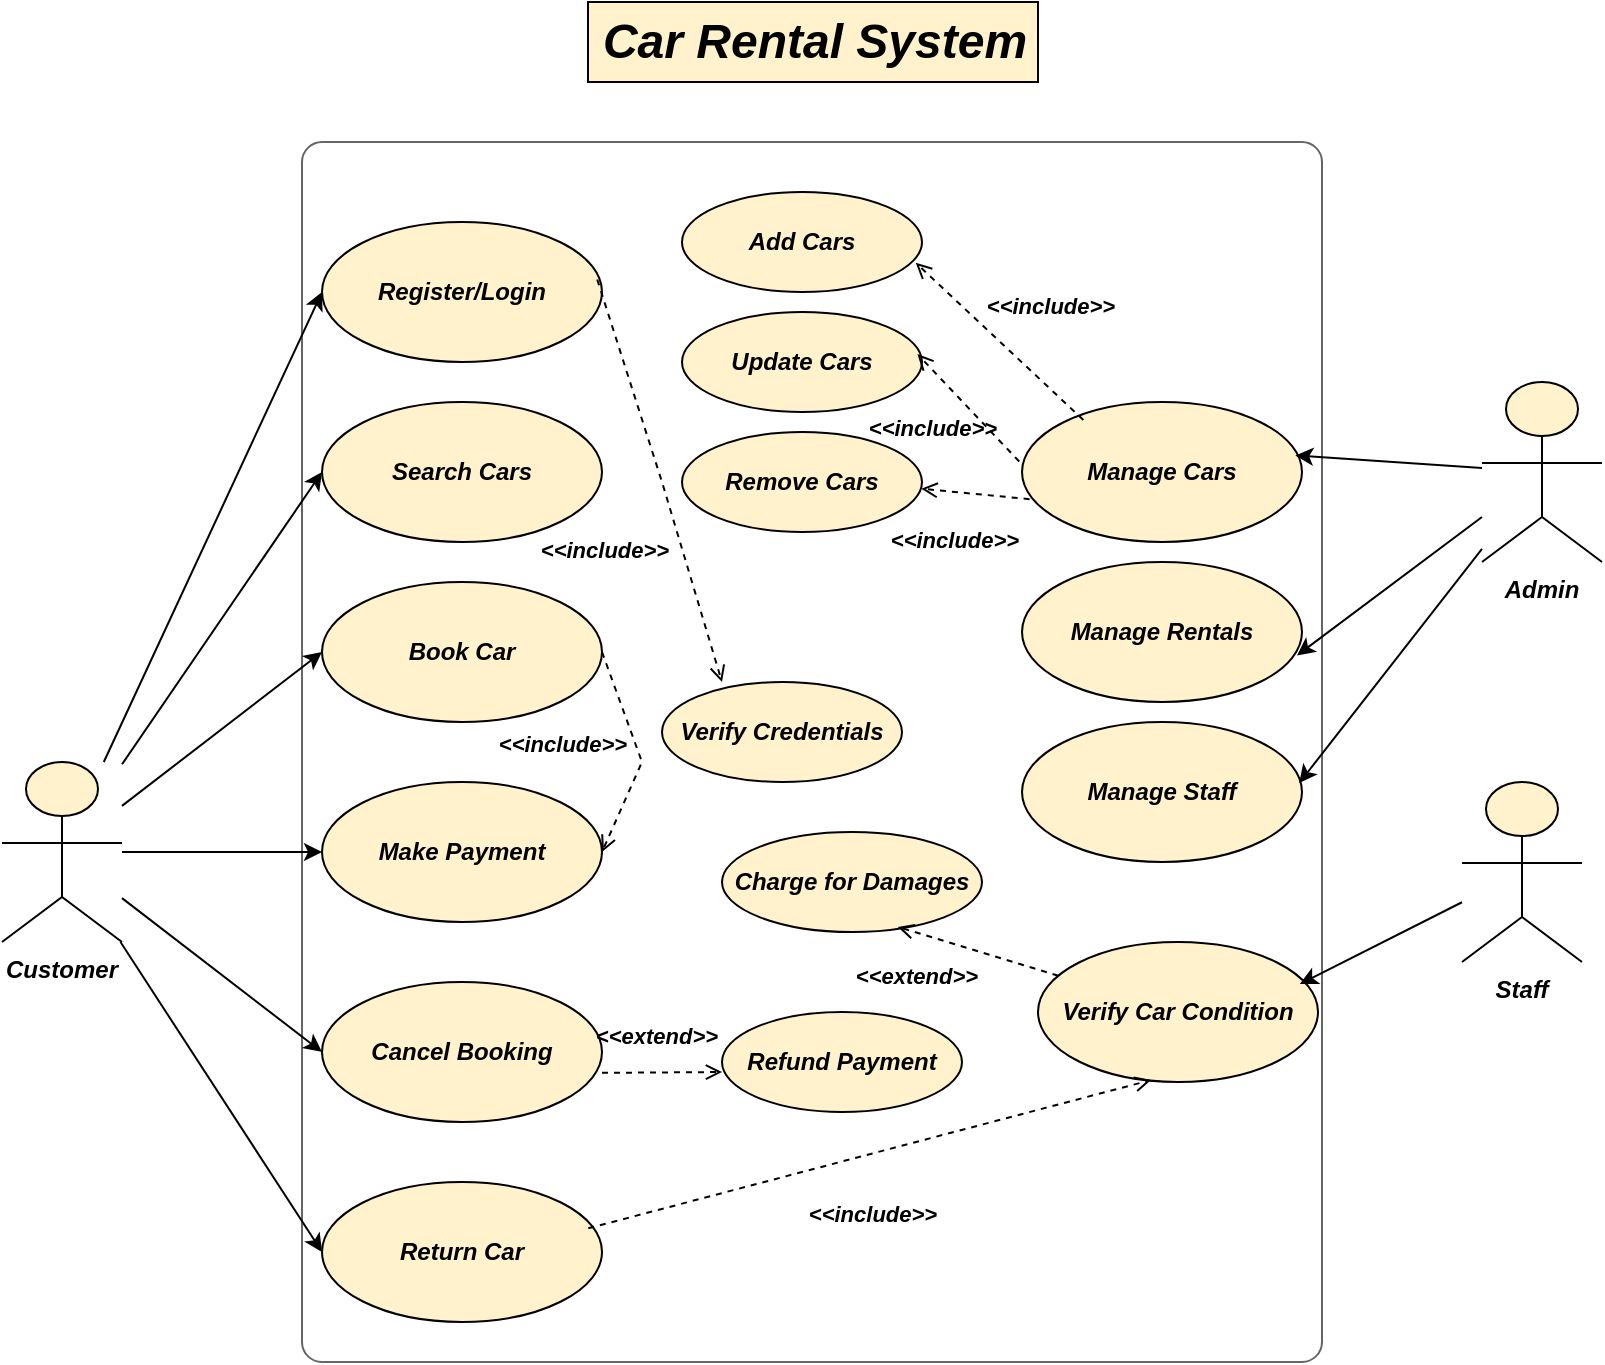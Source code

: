 <mxfile version="26.2.9" pages="5">
  <diagram name="Use Case" id="gs1WwqI9-QzoTULXcM74">
    <mxGraphModel dx="1500" dy="730" grid="0" gridSize="10" guides="1" tooltips="1" connect="1" arrows="1" fold="1" page="1" pageScale="1" pageWidth="850" pageHeight="1100" background="#FFFFFF" math="0" shadow="0">
      <root>
        <mxCell id="0" />
        <mxCell id="1" parent="0" />
        <object placeholders="1" id="_Q8jlHFLA9y63Ot7UN3i-1">
          <mxCell style="rounded=1;fontSize=11;whiteSpace=wrap;html=1;arcSize=20;fillColor=none;strokeColor=#666666;fontColor=#333333;labelBackgroundColor=none;align=left;verticalAlign=bottom;labelBorderColor=none;spacingTop=0;spacing=10;metaEdit=1;rotatable=0;perimeter=rectanglePerimeter;noLabel=0;labelPadding=0;allowArrows=0;connectable=0;expand=0;recursiveResize=0;editable=1;pointerEvents=0;absoluteArcSize=1;points=[[0.25,0,0],[0.5,0,0],[0.75,0,0],[1,0.25,0],[1,0.5,0],[1,0.75,0],[0.75,1,0],[0.5,1,0],[0.25,1,0],[0,0.75,0],[0,0.5,0],[0,0.25,0]];fontStyle=3" parent="1" vertex="1">
            <mxGeometry x="170" y="90" width="510" height="610" as="geometry" />
          </mxCell>
        </object>
        <mxCell id="_Q8jlHFLA9y63Ot7UN3i-2" value="Car Rental System" style="text;strokeColor=#000000;fillColor=#fff2cc;html=1;fontSize=24;fontStyle=3;verticalAlign=middle;align=center;" parent="1" vertex="1">
          <mxGeometry x="313" y="20" width="225" height="40" as="geometry" />
        </mxCell>
        <mxCell id="_Q8jlHFLA9y63Ot7UN3i-3" value="&lt;span data-end=&quot;160&quot; data-start=&quot;148&quot;&gt;&lt;span&gt;&lt;span&gt;Customer&lt;/span&gt;&lt;/span&gt;&lt;/span&gt;" style="html=1;outlineConnect=0;whiteSpace=wrap;fillColor=#fff2cc;verticalLabelPosition=bottom;verticalAlign=top;align=center;shape=mxgraph.archimate3.actor;strokeColor=#000000;fontStyle=3" parent="1" vertex="1">
          <mxGeometry x="20" y="400" width="60" height="90" as="geometry" />
        </mxCell>
        <mxCell id="_Q8jlHFLA9y63Ot7UN3i-4" value="&lt;span data-end=&quot;209&quot; data-start=&quot;200&quot;&gt;&lt;span&gt;&lt;span&gt;Admin&lt;/span&gt;&lt;/span&gt;&lt;/span&gt;" style="html=1;outlineConnect=0;whiteSpace=wrap;fillColor=#fff2cc;verticalLabelPosition=bottom;verticalAlign=top;align=center;shape=mxgraph.archimate3.actor;strokeColor=#000000;fontStyle=3" parent="1" vertex="1">
          <mxGeometry x="760" y="210" width="60" height="90" as="geometry" />
        </mxCell>
        <mxCell id="_Q8jlHFLA9y63Ot7UN3i-5" value="&lt;strong data-end=&quot;258&quot; data-start=&quot;249&quot;&gt;Staff&lt;/strong&gt;" style="html=1;outlineConnect=0;whiteSpace=wrap;fillColor=#fff2cc;verticalLabelPosition=bottom;verticalAlign=top;align=center;shape=mxgraph.archimate3.actor;strokeColor=#000000;fontStyle=3" parent="1" vertex="1">
          <mxGeometry x="750" y="410" width="60" height="90" as="geometry" />
        </mxCell>
        <mxCell id="_Q8jlHFLA9y63Ot7UN3i-6" value="&lt;strong data-end=&quot;447&quot; data-start=&quot;429&quot;&gt;Register/Login&lt;/strong&gt;" style="ellipse;whiteSpace=wrap;html=1;fillColor=#fff2cc;strokeColor=#000000;fontStyle=3" parent="1" vertex="1">
          <mxGeometry x="180" y="130" width="140" height="70" as="geometry" />
        </mxCell>
        <mxCell id="_Q8jlHFLA9y63Ot7UN3i-7" value="&lt;strong data-end=&quot;447&quot; data-start=&quot;429&quot;&gt;Search Cars&lt;/strong&gt;" style="ellipse;whiteSpace=wrap;html=1;fillColor=#fff2cc;strokeColor=#000000;fontStyle=3" parent="1" vertex="1">
          <mxGeometry x="180" y="220" width="140" height="70" as="geometry" />
        </mxCell>
        <mxCell id="_Q8jlHFLA9y63Ot7UN3i-8" value="&lt;strong data-end=&quot;447&quot; data-start=&quot;429&quot;&gt;Book Car&lt;/strong&gt;" style="ellipse;whiteSpace=wrap;html=1;fillColor=#fff2cc;strokeColor=#000000;fontStyle=3" parent="1" vertex="1">
          <mxGeometry x="180" y="310" width="140" height="70" as="geometry" />
        </mxCell>
        <mxCell id="_Q8jlHFLA9y63Ot7UN3i-9" value="&lt;strong data-end=&quot;447&quot; data-start=&quot;429&quot;&gt;Make Payment&lt;/strong&gt;" style="ellipse;whiteSpace=wrap;html=1;fillColor=#fff2cc;strokeColor=#000000;fontStyle=3" parent="1" vertex="1">
          <mxGeometry x="180" y="410" width="140" height="70" as="geometry" />
        </mxCell>
        <mxCell id="_Q8jlHFLA9y63Ot7UN3i-10" value="&lt;strong data-end=&quot;447&quot; data-start=&quot;429&quot;&gt;Cancel Booking&lt;/strong&gt;" style="ellipse;whiteSpace=wrap;html=1;fillColor=#fff2cc;strokeColor=#000000;fontStyle=3" parent="1" vertex="1">
          <mxGeometry x="180" y="510" width="140" height="70" as="geometry" />
        </mxCell>
        <mxCell id="_Q8jlHFLA9y63Ot7UN3i-11" value="&lt;strong data-end=&quot;447&quot; data-start=&quot;429&quot;&gt;Return Car&lt;/strong&gt;" style="ellipse;whiteSpace=wrap;html=1;fillColor=#fff2cc;strokeColor=#000000;fontStyle=3" parent="1" vertex="1">
          <mxGeometry x="180" y="610" width="140" height="70" as="geometry" />
        </mxCell>
        <mxCell id="_Q8jlHFLA9y63Ot7UN3i-12" value="" style="endArrow=classic;html=1;rounded=0;entryX=0;entryY=0.5;entryDx=0;entryDy=0;fontStyle=3" parent="1" source="_Q8jlHFLA9y63Ot7UN3i-3" target="_Q8jlHFLA9y63Ot7UN3i-6" edge="1">
          <mxGeometry width="50" height="50" relative="1" as="geometry">
            <mxPoint x="70" y="360" as="sourcePoint" />
            <mxPoint x="120" y="310" as="targetPoint" />
          </mxGeometry>
        </mxCell>
        <mxCell id="_Q8jlHFLA9y63Ot7UN3i-13" value="" style="endArrow=classic;html=1;rounded=0;entryX=0;entryY=0.5;entryDx=0;entryDy=0;fontStyle=3" parent="1" source="_Q8jlHFLA9y63Ot7UN3i-3" target="_Q8jlHFLA9y63Ot7UN3i-7" edge="1">
          <mxGeometry width="50" height="50" relative="1" as="geometry">
            <mxPoint x="70" y="358" as="sourcePoint" />
            <mxPoint x="190" y="190" as="targetPoint" />
          </mxGeometry>
        </mxCell>
        <mxCell id="_Q8jlHFLA9y63Ot7UN3i-14" value="" style="endArrow=classic;html=1;rounded=0;entryX=0;entryY=0.5;entryDx=0;entryDy=0;fontStyle=3" parent="1" source="_Q8jlHFLA9y63Ot7UN3i-3" target="_Q8jlHFLA9y63Ot7UN3i-8" edge="1">
          <mxGeometry width="50" height="50" relative="1" as="geometry">
            <mxPoint x="80" y="400" as="sourcePoint" />
            <mxPoint x="200" y="287" as="targetPoint" />
          </mxGeometry>
        </mxCell>
        <mxCell id="_Q8jlHFLA9y63Ot7UN3i-15" value="" style="endArrow=classic;html=1;rounded=0;entryX=0;entryY=0.5;entryDx=0;entryDy=0;fontStyle=3" parent="1" source="_Q8jlHFLA9y63Ot7UN3i-3" target="_Q8jlHFLA9y63Ot7UN3i-9" edge="1">
          <mxGeometry width="50" height="50" relative="1" as="geometry">
            <mxPoint x="120" y="480" as="sourcePoint" />
            <mxPoint x="270" y="435" as="targetPoint" />
          </mxGeometry>
        </mxCell>
        <mxCell id="_Q8jlHFLA9y63Ot7UN3i-16" value="" style="endArrow=classic;html=1;rounded=0;entryX=0;entryY=0.5;entryDx=0;entryDy=0;fontStyle=3" parent="1" source="_Q8jlHFLA9y63Ot7UN3i-3" target="_Q8jlHFLA9y63Ot7UN3i-10" edge="1">
          <mxGeometry width="50" height="50" relative="1" as="geometry">
            <mxPoint x="120" y="480" as="sourcePoint" />
            <mxPoint x="220" y="525" as="targetPoint" />
          </mxGeometry>
        </mxCell>
        <mxCell id="_Q8jlHFLA9y63Ot7UN3i-17" value="" style="endArrow=classic;html=1;rounded=0;entryX=0;entryY=0.5;entryDx=0;entryDy=0;fontStyle=3" parent="1" source="_Q8jlHFLA9y63Ot7UN3i-3" target="_Q8jlHFLA9y63Ot7UN3i-11" edge="1">
          <mxGeometry width="50" height="50" relative="1" as="geometry">
            <mxPoint x="50" y="485" as="sourcePoint" />
            <mxPoint x="160" y="615" as="targetPoint" />
          </mxGeometry>
        </mxCell>
        <mxCell id="_Q8jlHFLA9y63Ot7UN3i-18" value="&lt;strong data-end=&quot;447&quot; data-start=&quot;429&quot;&gt;Manage Cars&lt;/strong&gt;" style="ellipse;whiteSpace=wrap;html=1;fillColor=#fff2cc;strokeColor=#000000;fontStyle=3" parent="1" vertex="1">
          <mxGeometry x="530" y="220" width="140" height="70" as="geometry" />
        </mxCell>
        <mxCell id="_Q8jlHFLA9y63Ot7UN3i-19" value="&lt;strong data-end=&quot;447&quot; data-start=&quot;429&quot;&gt;Manage Rentals&lt;/strong&gt;" style="ellipse;whiteSpace=wrap;html=1;fillColor=#fff2cc;strokeColor=#000000;fontStyle=3" parent="1" vertex="1">
          <mxGeometry x="530" y="300" width="140" height="70" as="geometry" />
        </mxCell>
        <mxCell id="_Q8jlHFLA9y63Ot7UN3i-20" value="&lt;strong data-end=&quot;447&quot; data-start=&quot;429&quot;&gt;Verify Car Condition&lt;/strong&gt;" style="ellipse;whiteSpace=wrap;html=1;fillColor=#fff2cc;strokeColor=#000000;fontStyle=3" parent="1" vertex="1">
          <mxGeometry x="538" y="490" width="140" height="70" as="geometry" />
        </mxCell>
        <mxCell id="_Q8jlHFLA9y63Ot7UN3i-21" value="" style="endArrow=classic;html=1;rounded=0;entryX=0.976;entryY=0.382;entryDx=0;entryDy=0;entryPerimeter=0;fontStyle=3" parent="1" source="_Q8jlHFLA9y63Ot7UN3i-4" target="_Q8jlHFLA9y63Ot7UN3i-18" edge="1">
          <mxGeometry width="50" height="50" relative="1" as="geometry">
            <mxPoint x="719.94" y="162.997" as="sourcePoint" />
            <mxPoint x="630" y="167" as="targetPoint" />
          </mxGeometry>
        </mxCell>
        <mxCell id="_Q8jlHFLA9y63Ot7UN3i-22" value="" style="endArrow=classic;html=1;rounded=0;entryX=0.982;entryY=0.668;entryDx=0;entryDy=0;entryPerimeter=0;fontStyle=3" parent="1" source="_Q8jlHFLA9y63Ot7UN3i-4" target="_Q8jlHFLA9y63Ot7UN3i-19" edge="1">
          <mxGeometry width="50" height="50" relative="1" as="geometry">
            <mxPoint x="773" y="277" as="sourcePoint" />
            <mxPoint x="630" y="270" as="targetPoint" />
          </mxGeometry>
        </mxCell>
        <mxCell id="_Q8jlHFLA9y63Ot7UN3i-23" value="" style="endArrow=classic;html=1;rounded=0;entryX=0.935;entryY=0.3;entryDx=0;entryDy=0;entryPerimeter=0;fontStyle=3" parent="1" source="_Q8jlHFLA9y63Ot7UN3i-5" target="_Q8jlHFLA9y63Ot7UN3i-20" edge="1">
          <mxGeometry width="50" height="50" relative="1" as="geometry">
            <mxPoint x="783" y="286" as="sourcePoint" />
            <mxPoint x="640" y="370" as="targetPoint" />
          </mxGeometry>
        </mxCell>
        <mxCell id="_Q8jlHFLA9y63Ot7UN3i-24" value="&amp;lt;&amp;lt;include&amp;gt;&amp;gt;" style="html=1;verticalAlign=bottom;labelBackgroundColor=none;endArrow=open;endFill=0;dashed=1;rounded=0;exitX=1;exitY=0.5;exitDx=0;exitDy=0;entryX=1;entryY=0.5;entryDx=0;entryDy=0;fontStyle=3" parent="1" source="_Q8jlHFLA9y63Ot7UN3i-8" target="_Q8jlHFLA9y63Ot7UN3i-9" edge="1">
          <mxGeometry x="0.388" y="-37" width="160" relative="1" as="geometry">
            <mxPoint x="409.44" y="358.44" as="sourcePoint" />
            <mxPoint x="399.999" y="450.004" as="targetPoint" />
            <Array as="points">
              <mxPoint x="340" y="400" />
            </Array>
            <mxPoint x="1" as="offset" />
          </mxGeometry>
        </mxCell>
        <mxCell id="_Q8jlHFLA9y63Ot7UN3i-25" value="&amp;lt;&amp;lt;include&amp;gt;&amp;gt;" style="html=1;verticalAlign=bottom;labelBackgroundColor=none;endArrow=open;endFill=0;dashed=1;rounded=0;entryX=0.404;entryY=0.986;entryDx=0;entryDy=0;entryPerimeter=0;exitX=0.951;exitY=0.331;exitDx=0;exitDy=0;exitPerimeter=0;fontStyle=3" parent="1" source="_Q8jlHFLA9y63Ot7UN3i-11" target="_Q8jlHFLA9y63Ot7UN3i-20" edge="1">
          <mxGeometry x="-0.068" y="-38" width="160" relative="1" as="geometry">
            <mxPoint x="370" y="644.41" as="sourcePoint" />
            <mxPoint x="530" y="644.41" as="targetPoint" />
            <mxPoint x="1" as="offset" />
          </mxGeometry>
        </mxCell>
        <mxCell id="_Q8jlHFLA9y63Ot7UN3i-26" value="&lt;strong data-end=&quot;447&quot; data-start=&quot;429&quot;&gt;Verify Credentials&lt;/strong&gt;" style="ellipse;whiteSpace=wrap;html=1;fillColor=#fff2cc;strokeColor=#000000;fontStyle=3" parent="1" vertex="1">
          <mxGeometry x="350" y="360" width="120" height="50" as="geometry" />
        </mxCell>
        <mxCell id="_Q8jlHFLA9y63Ot7UN3i-27" value="&amp;lt;&amp;lt;include&amp;gt;&amp;gt;" style="html=1;verticalAlign=bottom;labelBackgroundColor=none;endArrow=open;endFill=0;dashed=1;rounded=0;exitX=0.983;exitY=0.411;exitDx=0;exitDy=0;exitPerimeter=0;entryX=0.25;entryY=0;entryDx=0;entryDy=0;entryPerimeter=0;fontStyle=3" parent="1" source="_Q8jlHFLA9y63Ot7UN3i-6" target="_Q8jlHFLA9y63Ot7UN3i-26" edge="1">
          <mxGeometry x="0.324" y="-40" width="160" relative="1" as="geometry">
            <mxPoint x="380.0" y="170.0" as="sourcePoint" />
            <mxPoint x="410" y="200" as="targetPoint" />
            <Array as="points">
              <mxPoint x="350" y="260" />
            </Array>
            <mxPoint as="offset" />
          </mxGeometry>
        </mxCell>
        <mxCell id="_Q8jlHFLA9y63Ot7UN3i-28" value="&lt;strong data-end=&quot;1405&quot; data-start=&quot;1387&quot;&gt;Refund Payment&lt;/strong&gt;" style="ellipse;whiteSpace=wrap;html=1;fillColor=#fff2cc;strokeColor=#000000;fontStyle=3" parent="1" vertex="1">
          <mxGeometry x="380" y="525" width="120" height="50" as="geometry" />
        </mxCell>
        <mxCell id="_Q8jlHFLA9y63Ot7UN3i-29" value="&amp;lt;&amp;lt;extend&amp;gt;&amp;gt;" style="html=1;verticalAlign=bottom;labelBackgroundColor=none;endArrow=open;endFill=0;dashed=1;rounded=0;exitX=0.958;exitY=0.344;exitDx=0;exitDy=0;exitPerimeter=0;entryX=0;entryY=0.6;entryDx=0;entryDy=0;entryPerimeter=0;fontStyle=3" parent="1" target="_Q8jlHFLA9y63Ot7UN3i-28" edge="1">
          <mxGeometry x="-0.09" y="9" width="160" relative="1" as="geometry">
            <mxPoint x="320" y="555.43" as="sourcePoint" />
            <mxPoint x="475.44" y="580" as="targetPoint" />
            <mxPoint as="offset" />
          </mxGeometry>
        </mxCell>
        <mxCell id="_Q8jlHFLA9y63Ot7UN3i-30" value="&lt;strong data-end=&quot;447&quot; data-start=&quot;429&quot;&gt;Charge for Damages&lt;/strong&gt;" style="ellipse;whiteSpace=wrap;html=1;fillColor=#fff2cc;strokeColor=#000000;fontStyle=3" parent="1" vertex="1">
          <mxGeometry x="380" y="435" width="130" height="50" as="geometry" />
        </mxCell>
        <mxCell id="_Q8jlHFLA9y63Ot7UN3i-31" value="&amp;lt;&amp;lt;extend&amp;gt;&amp;gt;" style="html=1;verticalAlign=bottom;labelBackgroundColor=none;endArrow=open;endFill=0;dashed=1;rounded=0;entryX=0.676;entryY=0.949;entryDx=0;entryDy=0;entryPerimeter=0;fontStyle=3" parent="1" source="_Q8jlHFLA9y63Ot7UN3i-20" target="_Q8jlHFLA9y63Ot7UN3i-30" edge="1">
          <mxGeometry x="0.556" y="29" width="160" relative="1" as="geometry">
            <mxPoint x="420" y="410" as="sourcePoint" />
            <mxPoint x="580" y="410" as="targetPoint" />
            <mxPoint as="offset" />
          </mxGeometry>
        </mxCell>
        <mxCell id="_Q8jlHFLA9y63Ot7UN3i-32" value="&lt;strong data-end=&quot;447&quot; data-start=&quot;429&quot;&gt;Add Cars&lt;/strong&gt;" style="ellipse;whiteSpace=wrap;html=1;fillColor=#fff2cc;strokeColor=#000000;fontStyle=3" parent="1" vertex="1">
          <mxGeometry x="360" y="115" width="120" height="50" as="geometry" />
        </mxCell>
        <mxCell id="_Q8jlHFLA9y63Ot7UN3i-33" value="Update Cars" style="ellipse;whiteSpace=wrap;html=1;fillColor=#fff2cc;strokeColor=#000000;fontStyle=3" parent="1" vertex="1">
          <mxGeometry x="360" y="175" width="120" height="50" as="geometry" />
        </mxCell>
        <mxCell id="_Q8jlHFLA9y63Ot7UN3i-34" value="&lt;strong data-end=&quot;447&quot; data-start=&quot;429&quot;&gt;Remove Cars&lt;/strong&gt;" style="ellipse;whiteSpace=wrap;html=1;fillColor=#fff2cc;strokeColor=#000000;fontStyle=3" parent="1" vertex="1">
          <mxGeometry x="360" y="235" width="120" height="50" as="geometry" />
        </mxCell>
        <mxCell id="_Q8jlHFLA9y63Ot7UN3i-35" value="&amp;lt;&amp;lt;include&amp;gt;&amp;gt;" style="html=1;verticalAlign=bottom;labelBackgroundColor=none;endArrow=open;endFill=0;dashed=1;rounded=0;entryX=0.974;entryY=0.708;entryDx=0;entryDy=0;entryPerimeter=0;exitX=0.219;exitY=0.128;exitDx=0;exitDy=0;exitPerimeter=0;fontStyle=3" parent="1" source="_Q8jlHFLA9y63Ot7UN3i-18" target="_Q8jlHFLA9y63Ot7UN3i-32" edge="1">
          <mxGeometry x="-0.213" y="-23" width="160" relative="1" as="geometry">
            <mxPoint x="559" y="195.55" as="sourcePoint" />
            <mxPoint x="521.52" y="164.45" as="targetPoint" />
            <mxPoint as="offset" />
          </mxGeometry>
        </mxCell>
        <mxCell id="_Q8jlHFLA9y63Ot7UN3i-36" value="&amp;lt;&amp;lt;include&amp;gt;&amp;gt;" style="html=1;verticalAlign=bottom;labelBackgroundColor=none;endArrow=open;endFill=0;dashed=1;rounded=0;entryX=0.981;entryY=0.421;entryDx=0;entryDy=0;entryPerimeter=0;exitX=-0.01;exitY=0.425;exitDx=0;exitDy=0;exitPerimeter=0;fontStyle=3" parent="1" source="_Q8jlHFLA9y63Ot7UN3i-18" target="_Q8jlHFLA9y63Ot7UN3i-33" edge="1">
          <mxGeometry x="-0.037" y="26" width="160" relative="1" as="geometry">
            <mxPoint x="538.0" y="262.51" as="sourcePoint" />
            <mxPoint x="504.92" y="204" as="targetPoint" />
            <mxPoint as="offset" />
          </mxGeometry>
        </mxCell>
        <mxCell id="_Q8jlHFLA9y63Ot7UN3i-37" value="&amp;lt;&amp;lt;include&amp;gt;&amp;gt;" style="html=1;verticalAlign=bottom;labelBackgroundColor=none;endArrow=open;endFill=0;dashed=1;rounded=0;entryX=0.997;entryY=0.567;entryDx=0;entryDy=0;entryPerimeter=0;exitX=0.027;exitY=0.694;exitDx=0;exitDy=0;exitPerimeter=0;fontStyle=3" parent="1" source="_Q8jlHFLA9y63Ot7UN3i-18" target="_Q8jlHFLA9y63Ot7UN3i-34" edge="1">
          <mxGeometry x="0.26" y="33" width="160" relative="1" as="geometry">
            <mxPoint x="510.42" y="355.45" as="sourcePoint" />
            <mxPoint x="499.0" y="296.05" as="targetPoint" />
            <mxPoint as="offset" />
          </mxGeometry>
        </mxCell>
        <mxCell id="_Q8jlHFLA9y63Ot7UN3i-38" value="&lt;strong data-end=&quot;447&quot; data-start=&quot;429&quot;&gt;Manage Staff&lt;/strong&gt;" style="ellipse;whiteSpace=wrap;html=1;fillColor=#fff2cc;strokeColor=#000000;fontStyle=3" parent="1" vertex="1">
          <mxGeometry x="530" y="380" width="140" height="70" as="geometry" />
        </mxCell>
        <mxCell id="_Q8jlHFLA9y63Ot7UN3i-39" value="" style="endArrow=classic;html=1;rounded=0;entryX=0.99;entryY=0.436;entryDx=0;entryDy=0;entryPerimeter=0;fontStyle=3" parent="1" source="_Q8jlHFLA9y63Ot7UN3i-4" target="_Q8jlHFLA9y63Ot7UN3i-38" edge="1">
          <mxGeometry width="50" height="50" relative="1" as="geometry">
            <mxPoint x="783" y="340" as="sourcePoint" />
            <mxPoint x="690" y="410" as="targetPoint" />
          </mxGeometry>
        </mxCell>
      </root>
    </mxGraphModel>
  </diagram>
  <diagram id="RLnkbRFBAxwFsIuGLBbO" name="Activity">
    <mxGraphModel dx="1044" dy="574" grid="0" gridSize="10" guides="1" tooltips="1" connect="1" arrows="1" fold="1" page="1" pageScale="1" pageWidth="850" pageHeight="1100" math="0" shadow="0">
      <root>
        <mxCell id="0" />
        <mxCell id="1" parent="0" />
        <mxCell id="u2HOroHI-HN2I-73-ALj-1" value="" style="ellipse;html=1;shape=startState;fillColor=#ffe6cc;strokeColor=#000000;fontStyle=1" vertex="1" parent="1">
          <mxGeometry x="90" y="120" width="30" height="30" as="geometry" />
        </mxCell>
        <mxCell id="u2HOroHI-HN2I-73-ALj-2" value="" style="edgeStyle=orthogonalEdgeStyle;html=1;verticalAlign=bottom;endArrow=open;endSize=8;strokeColor=#000000;rounded=0;exitX=0.822;exitY=0.464;exitDx=0;exitDy=0;exitPerimeter=0;fontStyle=1;fillColor=#ffe6cc;" edge="1" parent="1" source="u2HOroHI-HN2I-73-ALj-1">
          <mxGeometry relative="1" as="geometry">
            <mxPoint x="260" y="134.7" as="targetPoint" />
            <mxPoint x="130" y="134.7" as="sourcePoint" />
            <Array as="points">
              <mxPoint x="230" y="134" />
            </Array>
          </mxGeometry>
        </mxCell>
        <mxCell id="u2HOroHI-HN2I-73-ALj-3" value="Car Rental System" style="text;strokeColor=#000000;fillColor=#ffe6cc;html=1;fontSize=24;fontStyle=1;verticalAlign=middle;align=center;" vertex="1" parent="1">
          <mxGeometry x="305" y="20" width="240" height="40" as="geometry" />
        </mxCell>
        <mxCell id="u2HOroHI-HN2I-73-ALj-4" value="&lt;p data-start=&quot;342&quot; data-end=&quot;371&quot; class=&quot;&quot;&gt;&lt;strong data-start=&quot;342&quot; data-end=&quot;369&quot;&gt;User Registration/Login&lt;/strong&gt;&lt;/p&gt;" style="rounded=1;whiteSpace=wrap;html=1;arcSize=40;fillColor=#ffe6cc;strokeColor=#000000;fontStyle=1" vertex="1" parent="1">
          <mxGeometry x="260" y="110" width="135" height="50" as="geometry" />
        </mxCell>
        <mxCell id="u2HOroHI-HN2I-73-ALj-5" value="If &lt;strong data-start=&quot;469&quot; data-end=&quot;486&quot;&gt;existing user&lt;/strong&gt;" style="rhombus;whiteSpace=wrap;html=1;fillColor=#ffe6cc;strokeColor=#000000;fontStyle=1" vertex="1" parent="1">
          <mxGeometry x="277.5" y="220" width="100" height="70" as="geometry" />
        </mxCell>
        <mxCell id="u2HOroHI-HN2I-73-ALj-6" value="no" style="edgeStyle=orthogonalEdgeStyle;html=1;align=left;verticalAlign=bottom;endArrow=open;endSize=8;strokeColor=#000000;rounded=0;fontStyle=1;entryX=0;entryY=0.5;entryDx=0;entryDy=0;fillColor=#ffe6cc;" edge="1" parent="1" target="u2HOroHI-HN2I-73-ALj-11">
          <mxGeometry x="-1" relative="1" as="geometry">
            <mxPoint x="501.47" y="254.7" as="targetPoint" />
            <mxPoint x="377.498" y="254.73" as="sourcePoint" />
            <Array as="points" />
          </mxGeometry>
        </mxCell>
        <mxCell id="u2HOroHI-HN2I-73-ALj-7" value="yes" style="edgeStyle=orthogonalEdgeStyle;html=1;align=left;verticalAlign=top;endArrow=open;endSize=8;strokeColor=#000000;rounded=0;fontStyle=1;fillColor=#ffe6cc;" edge="1" parent="1" source="u2HOroHI-HN2I-73-ALj-5" target="u2HOroHI-HN2I-73-ALj-9">
          <mxGeometry x="-1" relative="1" as="geometry">
            <mxPoint x="328" y="360" as="targetPoint" />
          </mxGeometry>
        </mxCell>
        <mxCell id="u2HOroHI-HN2I-73-ALj-8" value="" style="edgeStyle=orthogonalEdgeStyle;html=1;verticalAlign=bottom;endArrow=open;endSize=8;strokeColor=#000000;rounded=0;exitX=0.482;exitY=0.99;exitDx=0;exitDy=0;exitPerimeter=0;entryX=0.5;entryY=0;entryDx=0;entryDy=0;fontStyle=1;fillColor=#ffe6cc;" edge="1" parent="1" source="u2HOroHI-HN2I-73-ALj-4" target="u2HOroHI-HN2I-73-ALj-5">
          <mxGeometry relative="1" as="geometry">
            <mxPoint x="377.5" y="200" as="targetPoint" />
            <mxPoint x="290" y="200.3" as="sourcePoint" />
            <Array as="points">
              <mxPoint x="321" y="159" />
              <mxPoint x="328" y="160" />
              <mxPoint x="328" y="180" />
              <mxPoint x="327" y="180" />
            </Array>
          </mxGeometry>
        </mxCell>
        <mxCell id="u2HOroHI-HN2I-73-ALj-9" value="&lt;p data-start=&quot;342&quot; data-end=&quot;371&quot; class=&quot;&quot;&gt;&lt;strong data-start=&quot;342&quot; data-end=&quot;369&quot;&gt; Enter email and password to log in&lt;/strong&gt;&lt;/p&gt;" style="rounded=1;whiteSpace=wrap;html=1;arcSize=40;fillColor=#ffe6cc;strokeColor=#000000;fontStyle=1" vertex="1" parent="1">
          <mxGeometry x="260" y="400" width="135" height="50" as="geometry" />
        </mxCell>
        <mxCell id="u2HOroHI-HN2I-73-ALj-10" value="" style="edgeStyle=orthogonalEdgeStyle;html=1;verticalAlign=bottom;endArrow=open;endSize=8;strokeColor=#000000;rounded=0;exitX=0.482;exitY=0.99;exitDx=0;exitDy=0;exitPerimeter=0;entryX=0.5;entryY=0;entryDx=0;entryDy=0;fontStyle=1;fillColor=#ffe6cc;" edge="1" parent="1" source="u2HOroHI-HN2I-73-ALj-9" target="u2HOroHI-HN2I-73-ALj-24">
          <mxGeometry relative="1" as="geometry">
            <mxPoint x="328" y="510" as="targetPoint" />
            <mxPoint x="290" y="490.3" as="sourcePoint" />
            <Array as="points">
              <mxPoint x="321" y="450" />
              <mxPoint x="328" y="450" />
              <mxPoint x="328" y="470" />
            </Array>
          </mxGeometry>
        </mxCell>
        <mxCell id="u2HOroHI-HN2I-73-ALj-11" value="&lt;p data-start=&quot;342&quot; data-end=&quot;371&quot; class=&quot;&quot;&gt;&lt;strong data-end=&quot;392&quot; data-start=&quot;380&quot;&gt;new user&lt;/strong&gt;&lt;/p&gt;" style="rounded=1;whiteSpace=wrap;html=1;arcSize=40;fillColor=#ffe6cc;strokeColor=#000000;fontStyle=1" vertex="1" parent="1">
          <mxGeometry x="590" y="230" width="135" height="50" as="geometry" />
        </mxCell>
        <mxCell id="u2HOroHI-HN2I-73-ALj-12" value="" style="shape=line;html=1;strokeWidth=6;strokeColor=#000000;fillColor=#ffe6cc;" vertex="1" parent="1">
          <mxGeometry x="488.75" y="420" width="337.5" height="10" as="geometry" />
        </mxCell>
        <mxCell id="u2HOroHI-HN2I-73-ALj-13" value="" style="edgeStyle=orthogonalEdgeStyle;html=1;verticalAlign=bottom;endArrow=open;endSize=8;strokeColor=#000000;rounded=0;exitX=0.494;exitY=1.009;exitDx=0;exitDy=0;exitPerimeter=0;entryX=0.498;entryY=0.263;entryDx=0;entryDy=0;entryPerimeter=0;fillColor=#ffe6cc;" edge="1" parent="1" source="u2HOroHI-HN2I-73-ALj-11" target="u2HOroHI-HN2I-73-ALj-12">
          <mxGeometry relative="1" as="geometry">
            <mxPoint x="657.5" y="340" as="targetPoint" />
            <mxPoint x="657" y="290" as="sourcePoint" />
          </mxGeometry>
        </mxCell>
        <mxCell id="u2HOroHI-HN2I-73-ALj-14" value="&lt;p data-start=&quot;342&quot; data-end=&quot;371&quot; class=&quot;&quot;&gt;&lt;strong data-end=&quot;392&quot; data-start=&quot;380&quot;&gt;Password &lt;/strong&gt;&lt;/p&gt;" style="rounded=1;whiteSpace=wrap;html=1;arcSize=40;fillColor=#ffe6cc;strokeColor=#000000;fontStyle=1" vertex="1" parent="1">
          <mxGeometry x="762.5" y="490" width="70" height="20" as="geometry" />
        </mxCell>
        <mxCell id="u2HOroHI-HN2I-73-ALj-15" value="&lt;p data-start=&quot;342&quot; data-end=&quot;371&quot; class=&quot;&quot;&gt;&lt;strong data-end=&quot;392&quot; data-start=&quot;380&quot;&gt;License  &lt;/strong&gt;&lt;/p&gt;" style="rounded=1;whiteSpace=wrap;html=1;arcSize=40;fillColor=#ffe6cc;strokeColor=#000000;fontStyle=1" vertex="1" parent="1">
          <mxGeometry x="692.5" y="490" width="70" height="20" as="geometry" />
        </mxCell>
        <mxCell id="u2HOroHI-HN2I-73-ALj-16" value="&lt;p data-start=&quot;342&quot; data-end=&quot;371&quot; class=&quot;&quot;&gt;&lt;strong data-end=&quot;392&quot; data-start=&quot;380&quot;&gt;Name  &lt;/strong&gt;&lt;/p&gt;" style="rounded=1;whiteSpace=wrap;html=1;arcSize=40;fillColor=#ffe6cc;strokeColor=#000000;fontStyle=1" vertex="1" parent="1">
          <mxGeometry x="482.5" y="490" width="70" height="20" as="geometry" />
        </mxCell>
        <mxCell id="u2HOroHI-HN2I-73-ALj-17" value="&lt;p data-start=&quot;342&quot; data-end=&quot;371&quot; class=&quot;&quot;&gt;&lt;strong data-end=&quot;392&quot; data-start=&quot;380&quot;&gt;Email  &lt;/strong&gt;&lt;/p&gt;" style="rounded=1;whiteSpace=wrap;html=1;arcSize=40;fillColor=#ffe6cc;strokeColor=#000000;fontStyle=1" vertex="1" parent="1">
          <mxGeometry x="552.5" y="490" width="70" height="20" as="geometry" />
        </mxCell>
        <mxCell id="u2HOroHI-HN2I-73-ALj-18" value="&lt;p data-start=&quot;342&quot; data-end=&quot;371&quot; class=&quot;&quot;&gt;&lt;strong data-end=&quot;392&quot; data-start=&quot;380&quot;&gt;Phone  &lt;/strong&gt;&lt;/p&gt;" style="rounded=1;whiteSpace=wrap;html=1;arcSize=40;fillColor=#ffe6cc;strokeColor=#000000;fontStyle=1" vertex="1" parent="1">
          <mxGeometry x="622.5" y="490" width="70" height="20" as="geometry" />
        </mxCell>
        <mxCell id="u2HOroHI-HN2I-73-ALj-19" value="" style="edgeStyle=orthogonalEdgeStyle;html=1;verticalAlign=bottom;endArrow=open;endSize=8;strokeColor=#000000;rounded=0;fontStyle=1;exitX=0.083;exitY=0.761;exitDx=0;exitDy=0;exitPerimeter=0;fillColor=#ffe6cc;" edge="1" parent="1">
          <mxGeometry relative="1" as="geometry">
            <mxPoint x="517.627" y="490" as="targetPoint" />
            <mxPoint x="517.373" y="426.63" as="sourcePoint" />
            <Array as="points">
              <mxPoint x="517.62" y="439" />
              <mxPoint x="517.62" y="439" />
            </Array>
          </mxGeometry>
        </mxCell>
        <mxCell id="u2HOroHI-HN2I-73-ALj-20" value="" style="edgeStyle=orthogonalEdgeStyle;html=1;verticalAlign=bottom;endArrow=open;endSize=8;strokeColor=#000000;rounded=0;fontStyle=1;exitX=0.083;exitY=0.761;exitDx=0;exitDy=0;exitPerimeter=0;fillColor=#ffe6cc;" edge="1" parent="1">
          <mxGeometry relative="1" as="geometry">
            <mxPoint x="587.617" y="490" as="targetPoint" />
            <mxPoint x="587.363" y="426.63" as="sourcePoint" />
            <Array as="points">
              <mxPoint x="587.61" y="439" />
              <mxPoint x="587.61" y="439" />
            </Array>
          </mxGeometry>
        </mxCell>
        <mxCell id="u2HOroHI-HN2I-73-ALj-21" value="" style="edgeStyle=orthogonalEdgeStyle;html=1;verticalAlign=bottom;endArrow=open;endSize=8;strokeColor=#000000;rounded=0;fontStyle=1;exitX=0.083;exitY=0.761;exitDx=0;exitDy=0;exitPerimeter=0;fillColor=#ffe6cc;" edge="1" parent="1">
          <mxGeometry relative="1" as="geometry">
            <mxPoint x="657.617" y="490" as="targetPoint" />
            <mxPoint x="657.363" y="426.63" as="sourcePoint" />
            <Array as="points">
              <mxPoint x="657.61" y="439" />
              <mxPoint x="657.61" y="439" />
            </Array>
          </mxGeometry>
        </mxCell>
        <mxCell id="u2HOroHI-HN2I-73-ALj-22" value="" style="edgeStyle=orthogonalEdgeStyle;html=1;verticalAlign=bottom;endArrow=open;endSize=8;strokeColor=#000000;rounded=0;fontStyle=1;exitX=0.083;exitY=0.761;exitDx=0;exitDy=0;exitPerimeter=0;fillColor=#ffe6cc;" edge="1" parent="1">
          <mxGeometry relative="1" as="geometry">
            <mxPoint x="725.257" y="490" as="targetPoint" />
            <mxPoint x="725.003" y="426.63" as="sourcePoint" />
            <Array as="points">
              <mxPoint x="725.25" y="439" />
              <mxPoint x="725.25" y="439" />
            </Array>
          </mxGeometry>
        </mxCell>
        <mxCell id="u2HOroHI-HN2I-73-ALj-23" value="" style="edgeStyle=orthogonalEdgeStyle;html=1;verticalAlign=bottom;endArrow=open;endSize=8;strokeColor=#000000;rounded=0;fontStyle=1;exitX=0.083;exitY=0.761;exitDx=0;exitDy=0;exitPerimeter=0;fillColor=#ffe6cc;" edge="1" parent="1">
          <mxGeometry relative="1" as="geometry">
            <mxPoint x="797.607" y="490" as="targetPoint" />
            <mxPoint x="797.353" y="426.63" as="sourcePoint" />
            <Array as="points">
              <mxPoint x="797.6" y="439" />
              <mxPoint x="797.6" y="439" />
            </Array>
          </mxGeometry>
        </mxCell>
        <mxCell id="u2HOroHI-HN2I-73-ALj-24" value="Login Successful?" style="rhombus;whiteSpace=wrap;html=1;fillColor=#ffe6cc;strokeColor=#000000;fontStyle=1" vertex="1" parent="1">
          <mxGeometry x="277.5" y="530" width="102.5" height="80" as="geometry" />
        </mxCell>
        <mxCell id="u2HOroHI-HN2I-73-ALj-25" value="no" style="edgeStyle=orthogonalEdgeStyle;html=1;align=left;verticalAlign=bottom;endArrow=open;endSize=8;strokeColor=#000000;rounded=0;fontStyle=1;entryX=0;entryY=0.5;entryDx=0;entryDy=0;fillColor=#ffe6cc;" edge="1" parent="1">
          <mxGeometry x="-1" relative="1" as="geometry">
            <mxPoint x="592.5" y="569.68" as="targetPoint" />
            <mxPoint x="379.998" y="569.41" as="sourcePoint" />
            <Array as="points" />
          </mxGeometry>
        </mxCell>
        <mxCell id="u2HOroHI-HN2I-73-ALj-26" value="yes" style="edgeStyle=orthogonalEdgeStyle;html=1;align=left;verticalAlign=top;endArrow=open;endSize=8;strokeColor=#000000;rounded=0;fontStyle=1;fillColor=#ffe6cc;" edge="1" parent="1" source="u2HOroHI-HN2I-73-ALj-24">
          <mxGeometry x="-1" relative="1" as="geometry">
            <mxPoint x="328" y="710" as="targetPoint" />
          </mxGeometry>
        </mxCell>
        <mxCell id="u2HOroHI-HN2I-73-ALj-27" value="&lt;p data-start=&quot;342&quot; data-end=&quot;371&quot; class=&quot;&quot;&gt;&lt;strong data-start=&quot;342&quot; data-end=&quot;369&quot;&gt; retry login&lt;/strong&gt;&lt;/p&gt;" style="rounded=1;whiteSpace=wrap;html=1;arcSize=40;fillColor=#ffe6cc;strokeColor=#000000;fontStyle=1" vertex="1" parent="1">
          <mxGeometry x="590" y="545" width="135" height="50" as="geometry" />
        </mxCell>
        <mxCell id="u2HOroHI-HN2I-73-ALj-28" value="&lt;p data-start=&quot;342&quot; data-end=&quot;371&quot; class=&quot;&quot;&gt;&lt;strong data-start=&quot;342&quot; data-end=&quot;369&quot;&gt;Search for Available Cars&lt;/strong&gt;&lt;/p&gt;" style="rounded=1;whiteSpace=wrap;html=1;arcSize=40;fillColor=#ffe6cc;strokeColor=#000000;fontStyle=1" vertex="1" parent="1">
          <mxGeometry x="261.25" y="710" width="135" height="50" as="geometry" />
        </mxCell>
        <mxCell id="u2HOroHI-HN2I-73-ALj-29" value="Are Cars Available?" style="rhombus;whiteSpace=wrap;html=1;fillColor=#ffe6cc;strokeColor=#000000;fontStyle=1" vertex="1" parent="1">
          <mxGeometry x="277.5" y="861" width="100" height="70" as="geometry" />
        </mxCell>
        <mxCell id="u2HOroHI-HN2I-73-ALj-30" value="no" style="edgeStyle=orthogonalEdgeStyle;html=1;align=left;verticalAlign=bottom;endArrow=open;endSize=8;strokeColor=#000000;rounded=0;fontStyle=1;entryX=0;entryY=0.5;entryDx=0;entryDy=0;fillColor=#ffe6cc;" edge="1" parent="1">
          <mxGeometry x="-1" relative="1" as="geometry">
            <mxPoint x="590" y="896" as="targetPoint" />
            <mxPoint x="377.498" y="895.73" as="sourcePoint" />
            <Array as="points" />
          </mxGeometry>
        </mxCell>
        <mxCell id="u2HOroHI-HN2I-73-ALj-31" value="yes" style="edgeStyle=orthogonalEdgeStyle;html=1;align=left;verticalAlign=top;endArrow=open;endSize=8;strokeColor=#000000;rounded=0;fontStyle=1;fillColor=#ffe6cc;" edge="1" parent="1">
          <mxGeometry x="-1" relative="1" as="geometry">
            <mxPoint x="327.49" y="1041.01" as="targetPoint" />
            <mxPoint x="327.001" y="931.002" as="sourcePoint" />
          </mxGeometry>
        </mxCell>
        <mxCell id="u2HOroHI-HN2I-73-ALj-32" value="" style="edgeStyle=orthogonalEdgeStyle;html=1;verticalAlign=bottom;endArrow=open;endSize=8;strokeColor=#000000;rounded=0;entryX=0.5;entryY=0;entryDx=0;entryDy=0;fontStyle=1;exitX=0.492;exitY=1.003;exitDx=0;exitDy=0;exitPerimeter=0;fillColor=#ffe6cc;" edge="1" parent="1" source="u2HOroHI-HN2I-73-ALj-28" target="u2HOroHI-HN2I-73-ALj-29">
          <mxGeometry relative="1" as="geometry">
            <mxPoint x="377.5" y="841" as="targetPoint" />
            <mxPoint x="321" y="769.642" as="sourcePoint" />
            <Array as="points">
              <mxPoint x="328" y="770" />
              <mxPoint x="328" y="770" />
              <mxPoint x="328" y="821" />
              <mxPoint x="327" y="821" />
            </Array>
          </mxGeometry>
        </mxCell>
        <mxCell id="u2HOroHI-HN2I-73-ALj-33" value="&lt;p data-start=&quot;342&quot; data-end=&quot;371&quot; class=&quot;&quot;&gt;&lt;strong data-start=&quot;342&quot; data-end=&quot;369&quot;&gt; No cars available&amp;nbsp;&lt;/strong&gt;&lt;/p&gt;" style="rounded=1;whiteSpace=wrap;html=1;arcSize=40;fillColor=#ffe6cc;strokeColor=#000000;fontStyle=1" vertex="1" parent="1">
          <mxGeometry x="590" y="871" width="135" height="50" as="geometry" />
        </mxCell>
        <mxCell id="u2HOroHI-HN2I-73-ALj-34" value="&lt;p data-start=&quot;342&quot; data-end=&quot;371&quot; class=&quot;&quot;&gt;&lt;strong data-start=&quot;342&quot; data-end=&quot;369&quot;&gt; Select a Car&lt;/strong&gt;&lt;/p&gt;" style="rounded=1;whiteSpace=wrap;html=1;arcSize=40;fillColor=#ffe6cc;strokeColor=#000000;fontStyle=1" vertex="1" parent="1">
          <mxGeometry x="260" y="1040" width="135" height="50" as="geometry" />
        </mxCell>
        <mxCell id="u2HOroHI-HN2I-73-ALj-35" value="" style="edgeStyle=orthogonalEdgeStyle;html=1;verticalAlign=bottom;endArrow=open;endSize=8;strokeColor=#000000;rounded=0;entryX=0.5;entryY=0;entryDx=0;entryDy=0;fontStyle=1;fillColor=#ffe6cc;" edge="1" parent="1">
          <mxGeometry relative="1" as="geometry">
            <mxPoint x="328.12" y="1181" as="targetPoint" />
            <mxPoint x="329.39" y="1100" as="sourcePoint" />
            <Array as="points">
              <mxPoint x="328.12" y="1090" />
              <mxPoint x="328.12" y="1090" />
              <mxPoint x="328.12" y="1141" />
              <mxPoint x="327.12" y="1141" />
            </Array>
          </mxGeometry>
        </mxCell>
        <mxCell id="u2HOroHI-HN2I-73-ALj-36" value="" style="shape=line;html=1;strokeWidth=6;strokeColor=#000000;fillColor=#ffe6cc;" vertex="1" parent="1">
          <mxGeometry x="200" y="1180" width="250" height="10" as="geometry" />
        </mxCell>
        <mxCell id="u2HOroHI-HN2I-73-ALj-37" value="" style="edgeStyle=orthogonalEdgeStyle;html=1;verticalAlign=bottom;endArrow=open;endSize=8;strokeColor=#000000;rounded=0;fillColor=#ffe6cc;" edge="1" parent="1">
          <mxGeometry relative="1" as="geometry">
            <mxPoint x="228.75" y="1260" as="targetPoint" />
            <mxPoint x="229" y="1190" as="sourcePoint" />
            <Array as="points">
              <mxPoint x="228.75" y="1230" />
              <mxPoint x="228.75" y="1230" />
            </Array>
          </mxGeometry>
        </mxCell>
        <mxCell id="u2HOroHI-HN2I-73-ALj-38" value="" style="edgeStyle=orthogonalEdgeStyle;html=1;verticalAlign=bottom;endArrow=open;endSize=8;strokeColor=#000000;rounded=0;fillColor=#ffe6cc;" edge="1" parent="1">
          <mxGeometry relative="1" as="geometry">
            <mxPoint x="290" y="1260" as="targetPoint" />
            <mxPoint x="290.25" y="1190" as="sourcePoint" />
            <Array as="points">
              <mxPoint x="290" y="1230" />
              <mxPoint x="290" y="1230" />
            </Array>
          </mxGeometry>
        </mxCell>
        <mxCell id="u2HOroHI-HN2I-73-ALj-39" value="" style="edgeStyle=orthogonalEdgeStyle;html=1;verticalAlign=bottom;endArrow=open;endSize=8;strokeColor=#000000;rounded=0;fillColor=#ffe6cc;" edge="1" parent="1">
          <mxGeometry relative="1" as="geometry">
            <mxPoint x="425" y="1260" as="targetPoint" />
            <mxPoint x="425.25" y="1190" as="sourcePoint" />
            <Array as="points">
              <mxPoint x="425" y="1230" />
              <mxPoint x="425" y="1230" />
            </Array>
          </mxGeometry>
        </mxCell>
        <mxCell id="u2HOroHI-HN2I-73-ALj-40" value="" style="edgeStyle=orthogonalEdgeStyle;html=1;verticalAlign=bottom;endArrow=open;endSize=8;strokeColor=#000000;rounded=0;fillColor=#ffe6cc;" edge="1" parent="1">
          <mxGeometry relative="1" as="geometry">
            <mxPoint x="360" y="1260" as="targetPoint" />
            <mxPoint x="360.25" y="1190" as="sourcePoint" />
            <Array as="points">
              <mxPoint x="360" y="1230" />
              <mxPoint x="360" y="1230" />
            </Array>
          </mxGeometry>
        </mxCell>
        <mxCell id="u2HOroHI-HN2I-73-ALj-41" value="&lt;p data-start=&quot;342&quot; data-end=&quot;371&quot; class=&quot;&quot;&gt;&lt;strong data-end=&quot;392&quot; data-start=&quot;380&quot;&gt;Model  &lt;/strong&gt;&lt;/p&gt;" style="rounded=1;whiteSpace=wrap;html=1;arcSize=40;fillColor=#ffe6cc;strokeColor=#000000;fontStyle=1" vertex="1" parent="1">
          <mxGeometry x="191.25" y="1260" width="70" height="20" as="geometry" />
        </mxCell>
        <mxCell id="u2HOroHI-HN2I-73-ALj-42" value="&lt;p data-start=&quot;342&quot; data-end=&quot;371&quot; class=&quot;&quot;&gt;&lt;strong data-end=&quot;392&quot; data-start=&quot;380&quot;&gt;Price  &lt;/strong&gt;&lt;/p&gt;" style="rounded=1;whiteSpace=wrap;html=1;arcSize=40;fillColor=#ffe6cc;strokeColor=#000000;fontStyle=1" vertex="1" parent="1">
          <mxGeometry x="261.25" y="1260" width="70" height="20" as="geometry" />
        </mxCell>
        <mxCell id="u2HOroHI-HN2I-73-ALj-43" value="&lt;p data-start=&quot;342&quot; data-end=&quot;371&quot; class=&quot;&quot;&gt;&lt;strong data-end=&quot;392&quot; data-start=&quot;380&quot;&gt;Availability  &lt;/strong&gt;&lt;/p&gt;" style="rounded=1;whiteSpace=wrap;html=1;arcSize=40;fillColor=#ffe6cc;strokeColor=#000000;fontStyle=1" vertex="1" parent="1">
          <mxGeometry x="331.25" y="1260" width="70" height="20" as="geometry" />
        </mxCell>
        <mxCell id="u2HOroHI-HN2I-73-ALj-44" value="&lt;p data-start=&quot;342&quot; data-end=&quot;371&quot; class=&quot;&quot;&gt;&lt;strong data-end=&quot;392&quot; data-start=&quot;380&quot;&gt;terms  &lt;/strong&gt;&lt;/p&gt;" style="rounded=1;whiteSpace=wrap;html=1;arcSize=40;fillColor=#ffe6cc;strokeColor=#000000;fontStyle=1" vertex="1" parent="1">
          <mxGeometry x="401.25" y="1260" width="70" height="20" as="geometry" />
        </mxCell>
        <mxCell id="u2HOroHI-HN2I-73-ALj-45" value="" style="shape=line;html=1;strokeWidth=6;strokeColor=#000000;fillColor=#ffe6cc;" vertex="1" parent="1">
          <mxGeometry x="202.5" y="1360" width="250" height="10" as="geometry" />
        </mxCell>
        <mxCell id="u2HOroHI-HN2I-73-ALj-46" value="" style="edgeStyle=orthogonalEdgeStyle;html=1;verticalAlign=bottom;endArrow=open;endSize=8;strokeColor=#000000;rounded=0;fillColor=#ffe6cc;" edge="1" parent="1">
          <mxGeometry relative="1" as="geometry">
            <mxPoint x="327.42" y="1440" as="targetPoint" />
            <mxPoint x="327.06" y="1370" as="sourcePoint" />
          </mxGeometry>
        </mxCell>
        <mxCell id="u2HOroHI-HN2I-73-ALj-47" value="&lt;div&gt;&lt;br&gt;&lt;/div&gt;Available for Selected Period?" style="rhombus;whiteSpace=wrap;html=1;fillColor=#ffe6cc;strokeColor=#000000;fontStyle=1" vertex="1" parent="1">
          <mxGeometry x="244.38" y="1440" width="170" height="110" as="geometry" />
        </mxCell>
        <mxCell id="u2HOroHI-HN2I-73-ALj-48" value="no" style="edgeStyle=orthogonalEdgeStyle;html=1;align=left;verticalAlign=bottom;endArrow=open;endSize=8;strokeColor=#000000;rounded=0;fontStyle=1;entryX=0;entryY=0.5;entryDx=0;entryDy=0;fillColor=#ffe6cc;" edge="1" parent="1">
          <mxGeometry x="-1" relative="1" as="geometry">
            <mxPoint x="628.13" y="1494.85" as="targetPoint" />
            <mxPoint x="415.628" y="1494.58" as="sourcePoint" />
            <Array as="points" />
          </mxGeometry>
        </mxCell>
        <mxCell id="u2HOroHI-HN2I-73-ALj-49" value="yes" style="edgeStyle=orthogonalEdgeStyle;html=1;align=left;verticalAlign=top;endArrow=open;endSize=8;strokeColor=#000000;rounded=0;fontStyle=1;fillColor=#ffe6cc;" edge="1" parent="1">
          <mxGeometry x="-1" relative="1" as="geometry">
            <mxPoint x="331.87" y="1660.01" as="targetPoint" />
            <mxPoint x="331.381" y="1550.002" as="sourcePoint" />
          </mxGeometry>
        </mxCell>
        <mxCell id="u2HOroHI-HN2I-73-ALj-50" value="&lt;p data-start=&quot;342&quot; data-end=&quot;371&quot; class=&quot;&quot;&gt;&lt;strong data-start=&quot;342&quot; data-end=&quot;369&quot;&gt;  allow user to select a different car&lt;/strong&gt;&lt;/p&gt;" style="rounded=1;whiteSpace=wrap;html=1;arcSize=40;fillColor=#ffe6cc;strokeColor=#000000;fontStyle=1" vertex="1" parent="1">
          <mxGeometry x="627.5" y="1470" width="135" height="50" as="geometry" />
        </mxCell>
        <mxCell id="u2HOroHI-HN2I-73-ALj-51" value="" style="edgeStyle=orthogonalEdgeStyle;html=1;verticalAlign=bottom;endArrow=open;endSize=8;strokeColor=#000000;rounded=0;fillColor=#ffe6cc;" edge="1" parent="1">
          <mxGeometry relative="1" as="geometry">
            <mxPoint x="366.28" y="1360" as="targetPoint" />
            <mxPoint x="366.14" y="1280" as="sourcePoint" />
            <Array as="points">
              <mxPoint x="366.28" y="1330" />
              <mxPoint x="366.28" y="1330" />
            </Array>
          </mxGeometry>
        </mxCell>
        <mxCell id="u2HOroHI-HN2I-73-ALj-52" value="&lt;p data-start=&quot;342&quot; data-end=&quot;371&quot; class=&quot;&quot;&gt;&lt;strong data-start=&quot;342&quot; data-end=&quot;369&quot;&gt; Proceed to payment.&lt;/strong&gt;&lt;/p&gt;" style="rounded=1;whiteSpace=wrap;html=1;arcSize=40;fillColor=#ffe6cc;strokeColor=#000000;fontStyle=1" vertex="1" parent="1">
          <mxGeometry x="266.25" y="1660" width="135" height="50" as="geometry" />
        </mxCell>
        <mxCell id="u2HOroHI-HN2I-73-ALj-53" value="" style="shape=line;html=1;strokeWidth=6;strokeColor=#000000;fillColor=#ffe6cc;" vertex="1" parent="1">
          <mxGeometry x="233.75" y="1750" width="200" height="10" as="geometry" />
        </mxCell>
        <mxCell id="u2HOroHI-HN2I-73-ALj-54" value="" style="edgeStyle=orthogonalEdgeStyle;html=1;verticalAlign=bottom;endArrow=open;endSize=8;strokeColor=#000000;rounded=0;fillColor=#ffe6cc;" edge="1" parent="1" source="u2HOroHI-HN2I-73-ALj-53">
          <mxGeometry relative="1" as="geometry">
            <mxPoint x="333.75" y="1830" as="targetPoint" />
          </mxGeometry>
        </mxCell>
        <mxCell id="u2HOroHI-HN2I-73-ALj-55" value="" style="edgeStyle=orthogonalEdgeStyle;html=1;verticalAlign=bottom;endArrow=open;endSize=8;strokeColor=#000000;rounded=0;fillColor=#ffe6cc;" edge="1" parent="1">
          <mxGeometry relative="1" as="geometry">
            <mxPoint x="244.38" y="1830" as="targetPoint" />
            <mxPoint x="244.63" y="1760" as="sourcePoint" />
          </mxGeometry>
        </mxCell>
        <mxCell id="u2HOroHI-HN2I-73-ALj-56" value="" style="edgeStyle=orthogonalEdgeStyle;html=1;verticalAlign=bottom;endArrow=open;endSize=8;strokeColor=#000000;rounded=0;fillColor=#ffe6cc;" edge="1" parent="1">
          <mxGeometry relative="1" as="geometry">
            <mxPoint x="424" y="1830" as="targetPoint" />
            <mxPoint x="424.25" y="1760" as="sourcePoint" />
          </mxGeometry>
        </mxCell>
        <mxCell id="u2HOroHI-HN2I-73-ALj-57" value="&lt;p data-start=&quot;342&quot; data-end=&quot;371&quot; class=&quot;&quot;&gt;&lt;strong data-end=&quot;392&quot; data-start=&quot;380&quot;&gt;card  &lt;/strong&gt;&lt;/p&gt;" style="rounded=1;whiteSpace=wrap;html=1;arcSize=40;fillColor=#ffe6cc;strokeColor=#000000;fontStyle=1" vertex="1" parent="1">
          <mxGeometry x="210" y="1830" width="70" height="30" as="geometry" />
        </mxCell>
        <mxCell id="u2HOroHI-HN2I-73-ALj-58" value="&lt;p data-start=&quot;342&quot; data-end=&quot;371&quot; class=&quot;&quot;&gt;&lt;strong data-end=&quot;392&quot; data-start=&quot;380&quot;&gt;UPI  &lt;/strong&gt;&lt;/p&gt;" style="rounded=1;whiteSpace=wrap;html=1;arcSize=40;fillColor=#ffe6cc;strokeColor=#000000;fontStyle=1" vertex="1" parent="1">
          <mxGeometry x="298.75" y="1830" width="70" height="30" as="geometry" />
        </mxCell>
        <mxCell id="u2HOroHI-HN2I-73-ALj-59" value="&lt;p data-start=&quot;342&quot; data-end=&quot;371&quot; class=&quot;&quot;&gt;&lt;strong data-end=&quot;392&quot; data-start=&quot;380&quot;&gt;cash on pickup&amp;nbsp;&lt;/strong&gt;&lt;/p&gt;" style="rounded=1;whiteSpace=wrap;html=1;arcSize=40;fillColor=#ffe6cc;strokeColor=#000000;fontStyle=1" vertex="1" parent="1">
          <mxGeometry x="385" y="1830" width="80" height="30" as="geometry" />
        </mxCell>
        <mxCell id="u2HOroHI-HN2I-73-ALj-60" value="" style="edgeStyle=orthogonalEdgeStyle;html=1;verticalAlign=bottom;endArrow=open;endSize=8;strokeColor=#000000;rounded=0;entryX=0.503;entryY=0.366;entryDx=0;entryDy=0;entryPerimeter=0;fillColor=#ffe6cc;" edge="1" parent="1" target="u2HOroHI-HN2I-73-ALj-53">
          <mxGeometry relative="1" as="geometry">
            <mxPoint x="333.67" y="1780" as="targetPoint" />
            <mxPoint x="333.31" y="1710" as="sourcePoint" />
          </mxGeometry>
        </mxCell>
        <mxCell id="u2HOroHI-HN2I-73-ALj-61" value="" style="shape=line;html=1;strokeWidth=6;strokeColor=#000000;fillColor=#ffe6cc;" vertex="1" parent="1">
          <mxGeometry x="233.75" y="1930" width="200" height="10" as="geometry" />
        </mxCell>
        <mxCell id="u2HOroHI-HN2I-73-ALj-62" value="" style="edgeStyle=orthogonalEdgeStyle;html=1;verticalAlign=bottom;endArrow=open;endSize=8;strokeColor=#000000;rounded=0;fillColor=#ffe6cc;" edge="1" parent="1" source="u2HOroHI-HN2I-73-ALj-61">
          <mxGeometry relative="1" as="geometry">
            <mxPoint x="333.75" y="1990" as="targetPoint" />
          </mxGeometry>
        </mxCell>
        <mxCell id="u2HOroHI-HN2I-73-ALj-63" value="Payment Successful" style="rhombus;whiteSpace=wrap;html=1;fillColor=#ffe6cc;strokeColor=#000000;fontStyle=1" vertex="1" parent="1">
          <mxGeometry x="280" y="1990" width="100" height="70" as="geometry" />
        </mxCell>
        <mxCell id="u2HOroHI-HN2I-73-ALj-64" value="no" style="edgeStyle=orthogonalEdgeStyle;html=1;align=left;verticalAlign=bottom;endArrow=open;endSize=8;strokeColor=#000000;rounded=0;fontStyle=1;entryX=0;entryY=0.5;entryDx=0;entryDy=0;fillColor=#ffe6cc;" edge="1" parent="1">
          <mxGeometry x="-1" relative="1" as="geometry">
            <mxPoint x="592.5" y="2025" as="targetPoint" />
            <mxPoint x="379.998" y="2024.73" as="sourcePoint" />
            <Array as="points" />
          </mxGeometry>
        </mxCell>
        <mxCell id="u2HOroHI-HN2I-73-ALj-65" value="yes" style="edgeStyle=orthogonalEdgeStyle;html=1;align=left;verticalAlign=top;endArrow=open;endSize=8;strokeColor=#000000;rounded=0;fontStyle=1;fillColor=#ffe6cc;" edge="1" parent="1">
          <mxGeometry x="-1" relative="1" as="geometry">
            <mxPoint x="329.99" y="2170.01" as="targetPoint" />
            <mxPoint x="329.501" y="2060.002" as="sourcePoint" />
          </mxGeometry>
        </mxCell>
        <mxCell id="u2HOroHI-HN2I-73-ALj-66" value="&lt;p data-start=&quot;342&quot; data-end=&quot;371&quot; class=&quot;&quot;&gt;&lt;strong data-start=&quot;342&quot; data-end=&quot;369&quot;&gt;  prompt user to retry.&lt;/strong&gt;&lt;/p&gt;" style="rounded=1;whiteSpace=wrap;html=1;arcSize=40;fillColor=#ffe6cc;strokeColor=#000000;fontStyle=1" vertex="1" parent="1">
          <mxGeometry x="590" y="2000" width="135" height="50" as="geometry" />
        </mxCell>
        <mxCell id="u2HOroHI-HN2I-73-ALj-67" value="&lt;p data-start=&quot;342&quot; data-end=&quot;371&quot; class=&quot;&quot;&gt;&lt;strong data-start=&quot;342&quot; data-end=&quot;369&quot;&gt; Booking Confirmation&lt;/strong&gt;&lt;/p&gt;" style="rounded=1;whiteSpace=wrap;html=1;arcSize=40;fillColor=#ffe6cc;strokeColor=#000000;fontStyle=1" vertex="1" parent="1">
          <mxGeometry x="262.5" y="2170" width="135" height="50" as="geometry" />
        </mxCell>
        <mxCell id="u2HOroHI-HN2I-73-ALj-68" value="&lt;p data-start=&quot;342&quot; data-end=&quot;371&quot; class=&quot;&quot;&gt;&lt;strong data-start=&quot;342&quot; data-end=&quot;369&quot;&gt; User receives confirmation via email/SMS&lt;/strong&gt;&lt;/p&gt;" style="rounded=1;whiteSpace=wrap;html=1;arcSize=40;fillColor=#ffe6cc;strokeColor=#000000;fontStyle=1" vertex="1" parent="1">
          <mxGeometry x="262.5" y="2280" width="135" height="50" as="geometry" />
        </mxCell>
        <mxCell id="u2HOroHI-HN2I-73-ALj-69" value="" style="edgeStyle=orthogonalEdgeStyle;html=1;verticalAlign=bottom;endArrow=open;endSize=8;strokeColor=#000000;rounded=0;entryX=0.492;entryY=-0.096;entryDx=0;entryDy=0;entryPerimeter=0;fillColor=#ffe6cc;" edge="1" parent="1" target="u2HOroHI-HN2I-73-ALj-71">
          <mxGeometry relative="1" as="geometry">
            <mxPoint x="330.25" y="2374" as="targetPoint" />
            <mxPoint x="329.56" y="2330" as="sourcePoint" />
          </mxGeometry>
        </mxCell>
        <mxCell id="u2HOroHI-HN2I-73-ALj-70" value="" style="edgeStyle=orthogonalEdgeStyle;html=1;verticalAlign=bottom;endArrow=open;endSize=8;strokeColor=#000000;rounded=0;fillColor=#ffe6cc;" edge="1" parent="1">
          <mxGeometry relative="1" as="geometry">
            <mxPoint x="330" y="2280" as="targetPoint" />
            <mxPoint x="329.86" y="2220" as="sourcePoint" />
          </mxGeometry>
        </mxCell>
        <mxCell id="u2HOroHI-HN2I-73-ALj-71" value="" style="ellipse;html=1;shape=endState;fillColor=#ffe6cc;strokeColor=#000000;" vertex="1" parent="1">
          <mxGeometry x="315" y="2380" width="30" height="30" as="geometry" />
        </mxCell>
        <mxCell id="u2HOroHI-HN2I-73-ALj-72" value="" style="edgeStyle=orthogonalEdgeStyle;html=1;verticalAlign=bottom;endArrow=open;endSize=8;strokeColor=#000000;rounded=0;entryX=0.049;entryY=0.481;entryDx=0;entryDy=0;entryPerimeter=0;fillColor=#ffe6cc;" edge="1" parent="1">
          <mxGeometry relative="1" as="geometry">
            <mxPoint x="245.18" y="1934.92" as="targetPoint" />
            <mxPoint x="244.8" y="1870" as="sourcePoint" />
            <Array as="points">
              <mxPoint x="245" y="1860" />
              <mxPoint x="245" y="1860" />
            </Array>
          </mxGeometry>
        </mxCell>
        <mxCell id="u2HOroHI-HN2I-73-ALj-73" value="" style="edgeStyle=orthogonalEdgeStyle;html=1;verticalAlign=bottom;endArrow=open;endSize=8;strokeColor=#000000;rounded=0;entryX=0.049;entryY=0.481;entryDx=0;entryDy=0;entryPerimeter=0;fillColor=#ffe6cc;" edge="1" parent="1">
          <mxGeometry relative="1" as="geometry">
            <mxPoint x="333.93" y="1934.92" as="targetPoint" />
            <mxPoint x="333.55" y="1870" as="sourcePoint" />
            <Array as="points">
              <mxPoint x="333.75" y="1860" />
              <mxPoint x="333.75" y="1860" />
            </Array>
          </mxGeometry>
        </mxCell>
        <mxCell id="u2HOroHI-HN2I-73-ALj-74" value="" style="edgeStyle=orthogonalEdgeStyle;html=1;verticalAlign=bottom;endArrow=open;endSize=8;strokeColor=#000000;rounded=0;entryX=0.049;entryY=0.481;entryDx=0;entryDy=0;entryPerimeter=0;fillColor=#ffe6cc;" edge="1" parent="1">
          <mxGeometry relative="1" as="geometry">
            <mxPoint x="425.38" y="1934.92" as="targetPoint" />
            <mxPoint x="425" y="1870" as="sourcePoint" />
            <Array as="points">
              <mxPoint x="425.2" y="1860" />
              <mxPoint x="425.2" y="1860" />
            </Array>
          </mxGeometry>
        </mxCell>
        <mxCell id="u2HOroHI-HN2I-73-ALj-75" value="" style="edgeStyle=orthogonalEdgeStyle;html=1;verticalAlign=bottom;endArrow=open;endSize=8;strokeColor=#000000;rounded=0;entryX=0.049;entryY=0.481;entryDx=0;entryDy=0;entryPerimeter=0;fillColor=#ffe6cc;" edge="1" parent="1">
          <mxGeometry relative="1" as="geometry">
            <mxPoint x="290.38" y="1360.0" as="targetPoint" />
            <mxPoint x="290" y="1295.08" as="sourcePoint" />
            <Array as="points">
              <mxPoint x="290" y="1280" />
              <mxPoint x="290" y="1280" />
            </Array>
          </mxGeometry>
        </mxCell>
        <mxCell id="u2HOroHI-HN2I-73-ALj-76" value="" style="edgeStyle=orthogonalEdgeStyle;html=1;verticalAlign=bottom;endArrow=open;endSize=8;strokeColor=#000000;rounded=0;entryX=0.049;entryY=0.481;entryDx=0;entryDy=0;entryPerimeter=0;fillColor=#ffe6cc;" edge="1" parent="1">
          <mxGeometry relative="1" as="geometry">
            <mxPoint x="226.43" y="1360.0" as="targetPoint" />
            <mxPoint x="226.05" y="1295.08" as="sourcePoint" />
            <Array as="points">
              <mxPoint x="226.05" y="1280" />
              <mxPoint x="226.05" y="1280" />
            </Array>
          </mxGeometry>
        </mxCell>
        <mxCell id="u2HOroHI-HN2I-73-ALj-77" value="" style="edgeStyle=orthogonalEdgeStyle;html=1;verticalAlign=bottom;endArrow=open;endSize=8;strokeColor=#000000;rounded=0;fillColor=#ffe6cc;" edge="1" parent="1">
          <mxGeometry relative="1" as="geometry">
            <mxPoint x="436.33" y="1360" as="targetPoint" />
            <mxPoint x="436.19" y="1280" as="sourcePoint" />
            <Array as="points">
              <mxPoint x="436.33" y="1330" />
              <mxPoint x="436.33" y="1330" />
            </Array>
          </mxGeometry>
        </mxCell>
      </root>
    </mxGraphModel>
  </diagram>
  <diagram id="oEbaKrdlDROY_r2cIcEV" name="Sequence">
    <mxGraphModel dx="1044" dy="574" grid="0" gridSize="10" guides="1" tooltips="1" connect="1" arrows="1" fold="1" page="1" pageScale="1" pageWidth="850" pageHeight="1100" math="0" shadow="0">
      <root>
        <mxCell id="0" />
        <mxCell id="1" parent="0" />
        <mxCell id="ZtNEPYOm2n_3odagtU2m-1" value="Car Rental System" style="text;strokeColor=#000000;fillColor=#ffe6cc;html=1;fontSize=24;fontStyle=3;verticalAlign=middle;align=center;" vertex="1" parent="1">
          <mxGeometry x="323" y="18" width="230" height="40" as="geometry" />
        </mxCell>
        <mxCell id="ZtNEPYOm2n_3odagtU2m-2" value="&lt;div&gt;Rental Interface&lt;/div&gt;" style="shape=umlLifeline;perimeter=lifelinePerimeter;whiteSpace=wrap;html=1;container=1;dropTarget=0;collapsible=0;recursiveResize=0;outlineConnect=0;portConstraint=eastwest;newEdgeStyle={&quot;curved&quot;:0,&quot;rounded&quot;:0};fontStyle=3;fillColor=#ffe6cc;strokeColor=#000000;" vertex="1" parent="1">
          <mxGeometry x="218" y="110" width="100" height="790" as="geometry" />
        </mxCell>
        <mxCell id="ZtNEPYOm2n_3odagtU2m-3" value="" style="html=1;points=[[0,0,0,0,5],[0,1,0,0,-5],[1,0,0,0,5],[1,1,0,0,-5]];perimeter=orthogonalPerimeter;outlineConnect=0;targetShapes=umlLifeline;portConstraint=eastwest;newEdgeStyle={&quot;curved&quot;:0,&quot;rounded&quot;:0};fillColor=#ffe6cc;strokeColor=#181100;" vertex="1" parent="ZtNEPYOm2n_3odagtU2m-2">
          <mxGeometry x="45" y="121" width="10" height="34" as="geometry" />
        </mxCell>
        <mxCell id="ZtNEPYOm2n_3odagtU2m-4" value="" style="html=1;points=[[0,0,0,0,5],[0,1,0,0,-5],[1,0,0,0,5],[1,1,0,0,-5]];perimeter=orthogonalPerimeter;outlineConnect=0;targetShapes=umlLifeline;portConstraint=eastwest;newEdgeStyle={&quot;curved&quot;:0,&quot;rounded&quot;:0};fillColor=#ffe6cc;strokeColor=#030200;" vertex="1" parent="ZtNEPYOm2n_3odagtU2m-2">
          <mxGeometry x="46.5" y="180" width="7" height="18" as="geometry" />
        </mxCell>
        <mxCell id="ZtNEPYOm2n_3odagtU2m-5" value="" style="html=1;points=[[0,0,0,0,5],[0,1,0,0,-5],[1,0,0,0,5],[1,1,0,0,-5]];perimeter=orthogonalPerimeter;outlineConnect=0;targetShapes=umlLifeline;portConstraint=eastwest;newEdgeStyle={&quot;curved&quot;:0,&quot;rounded&quot;:0};fillColor=#ffe6cc;strokeColor=#100C00;" vertex="1" parent="ZtNEPYOm2n_3odagtU2m-2">
          <mxGeometry x="46.5" y="438" width="7" height="32" as="geometry" />
        </mxCell>
        <mxCell id="ZtNEPYOm2n_3odagtU2m-6" value="" style="html=1;points=[[0,0,0,0,5],[0,1,0,0,-5],[1,0,0,0,5],[1,1,0,0,-5]];perimeter=orthogonalPerimeter;outlineConnect=0;targetShapes=umlLifeline;portConstraint=eastwest;newEdgeStyle={&quot;curved&quot;:0,&quot;rounded&quot;:0};fillColor=#ffe6cc;strokeColor=#201800;" vertex="1" parent="ZtNEPYOm2n_3odagtU2m-2">
          <mxGeometry x="46.5" y="364" width="7" height="32" as="geometry" />
        </mxCell>
        <mxCell id="ZtNEPYOm2n_3odagtU2m-7" value="&lt;div&gt;Car Database&lt;/div&gt;" style="shape=umlLifeline;perimeter=lifelinePerimeter;whiteSpace=wrap;html=1;container=1;dropTarget=0;collapsible=0;recursiveResize=0;outlineConnect=0;portConstraint=eastwest;newEdgeStyle={&quot;curved&quot;:0,&quot;rounded&quot;:0};fontStyle=3;fillColor=#ffe6cc;strokeColor=#000000;" vertex="1" parent="1">
          <mxGeometry x="388" y="110" width="100" height="790" as="geometry" />
        </mxCell>
        <mxCell id="ZtNEPYOm2n_3odagtU2m-8" value="" style="html=1;points=[[0,0,0,0,5],[0,1,0,0,-5],[1,0,0,0,5],[1,1,0,0,-5]];perimeter=orthogonalPerimeter;outlineConnect=0;targetShapes=umlLifeline;portConstraint=eastwest;newEdgeStyle={&quot;curved&quot;:0,&quot;rounded&quot;:0};fillColor=#ffe6cc;strokeColor=#000000;" vertex="1" parent="ZtNEPYOm2n_3odagtU2m-7">
          <mxGeometry x="45" y="121" width="10" height="34" as="geometry" />
        </mxCell>
        <mxCell id="ZtNEPYOm2n_3odagtU2m-9" value="" style="html=1;points=[[0,0,0,0,5],[0,1,0,0,-5],[1,0,0,0,5],[1,1,0,0,-5]];perimeter=orthogonalPerimeter;outlineConnect=0;targetShapes=umlLifeline;portConstraint=eastwest;newEdgeStyle={&quot;curved&quot;:0,&quot;rounded&quot;:0};fillColor=#ffe6cc;strokeColor=#000000;" vertex="1" parent="ZtNEPYOm2n_3odagtU2m-7">
          <mxGeometry x="46.5" y="254" width="7" height="22" as="geometry" />
        </mxCell>
        <mxCell id="ZtNEPYOm2n_3odagtU2m-10" value="" style="html=1;points=[[0,0,0,0,5],[0,1,0,0,-5],[1,0,0,0,5],[1,1,0,0,-5]];perimeter=orthogonalPerimeter;outlineConnect=0;targetShapes=umlLifeline;portConstraint=eastwest;newEdgeStyle={&quot;curved&quot;:0,&quot;rounded&quot;:0};fillColor=#ffe6cc;strokeColor=#000000;" vertex="1" parent="ZtNEPYOm2n_3odagtU2m-7">
          <mxGeometry x="46.5" y="601" width="7" height="32" as="geometry" />
        </mxCell>
        <mxCell id="ZtNEPYOm2n_3odagtU2m-11" value="&lt;div&gt;Payment Gateway&lt;/div&gt;" style="shape=umlLifeline;perimeter=lifelinePerimeter;whiteSpace=wrap;html=1;container=1;dropTarget=0;collapsible=0;recursiveResize=0;outlineConnect=0;portConstraint=eastwest;newEdgeStyle={&quot;curved&quot;:0,&quot;rounded&quot;:0};fontStyle=3;fillColor=#ffe6cc;strokeColor=#000000;" vertex="1" parent="1">
          <mxGeometry x="553" y="110" width="100" height="790" as="geometry" />
        </mxCell>
        <mxCell id="ZtNEPYOm2n_3odagtU2m-12" value="" style="html=1;points=[[0,0,0,0,5],[0,1,0,0,-5],[1,0,0,0,5],[1,1,0,0,-5]];perimeter=orthogonalPerimeter;outlineConnect=0;targetShapes=umlLifeline;portConstraint=eastwest;newEdgeStyle={&quot;curved&quot;:0,&quot;rounded&quot;:0};fillColor=#ffe6cc;strokeColor=#000000;" vertex="1" parent="ZtNEPYOm2n_3odagtU2m-11">
          <mxGeometry x="46.5" y="438" width="7" height="32" as="geometry" />
        </mxCell>
        <mxCell id="ZtNEPYOm2n_3odagtU2m-13" value="" style="shape=umlLifeline;perimeter=lifelinePerimeter;whiteSpace=wrap;html=1;container=1;dropTarget=0;collapsible=0;recursiveResize=0;outlineConnect=0;portConstraint=eastwest;newEdgeStyle={&quot;curved&quot;:0,&quot;rounded&quot;:0};participant=umlActor;size=70;fontStyle=3;fillColor=#ffe6cc;strokeColor=#000000;" vertex="1" parent="1">
          <mxGeometry x="68" y="97.5" width="50" height="802.5" as="geometry" />
        </mxCell>
        <mxCell id="ZtNEPYOm2n_3odagtU2m-14" value="" style="html=1;points=[[0,0,0,0,5],[0,1,0,0,-5],[1,0,0,0,5],[1,1,0,0,-5]];perimeter=orthogonalPerimeter;outlineConnect=0;targetShapes=umlLifeline;portConstraint=eastwest;newEdgeStyle={&quot;curved&quot;:0,&quot;rounded&quot;:0};fillColor=#ffe6cc;strokeColor=#000000;" vertex="1" parent="ZtNEPYOm2n_3odagtU2m-13">
          <mxGeometry x="21.5" y="194.5" width="7" height="18" as="geometry" />
        </mxCell>
        <mxCell id="ZtNEPYOm2n_3odagtU2m-15" value="" style="html=1;points=[[0,0,0,0,5],[0,1,0,0,-5],[1,0,0,0,5],[1,1,0,0,-5]];perimeter=orthogonalPerimeter;outlineConnect=0;targetShapes=umlLifeline;portConstraint=eastwest;newEdgeStyle={&quot;curved&quot;:0,&quot;rounded&quot;:0};fillColor=#ffe6cc;strokeColor=light-dark(#000000, #996500);" vertex="1" parent="ZtNEPYOm2n_3odagtU2m-13">
          <mxGeometry x="21.5" y="375.5" width="7" height="32" as="geometry" />
        </mxCell>
        <mxCell id="ZtNEPYOm2n_3odagtU2m-16" value="&lt;b&gt;&lt;i&gt;Customer&amp;nbsp;&lt;/i&gt;&lt;/b&gt;" style="text;html=1;align=center;verticalAlign=middle;resizable=0;points=[];autosize=1;strokeColor=none;fillColor=none;" vertex="1" parent="1">
          <mxGeometry x="53" y="70" width="80" height="30" as="geometry" />
        </mxCell>
        <mxCell id="ZtNEPYOm2n_3odagtU2m-17" value="&lt;div&gt;Reservation Manager&lt;/div&gt;" style="shape=umlLifeline;perimeter=lifelinePerimeter;whiteSpace=wrap;html=1;container=1;dropTarget=0;collapsible=0;recursiveResize=0;outlineConnect=0;portConstraint=eastwest;newEdgeStyle={&quot;curved&quot;:0,&quot;rounded&quot;:0};fontStyle=3;fillColor=#ffe6cc;strokeColor=#000000;" vertex="1" parent="1">
          <mxGeometry x="698" y="110" width="100" height="790" as="geometry" />
        </mxCell>
        <mxCell id="ZtNEPYOm2n_3odagtU2m-18" value="" style="html=1;points=[[0,0,0,0,5],[0,1,0,0,-5],[1,0,0,0,5],[1,1,0,0,-5]];perimeter=orthogonalPerimeter;outlineConnect=0;targetShapes=umlLifeline;portConstraint=eastwest;newEdgeStyle={&quot;curved&quot;:0,&quot;rounded&quot;:0};fillColor=#fff2cc;strokeColor=#000000;" vertex="1" parent="ZtNEPYOm2n_3odagtU2m-17">
          <mxGeometry x="46.5" y="254" width="7" height="19" as="geometry" />
        </mxCell>
        <mxCell id="ZtNEPYOm2n_3odagtU2m-19" value="" style="html=1;points=[[0,0,0,0,5],[0,1,0,0,-5],[1,0,0,0,5],[1,1,0,0,-5]];perimeter=orthogonalPerimeter;outlineConnect=0;targetShapes=umlLifeline;portConstraint=eastwest;newEdgeStyle={&quot;curved&quot;:0,&quot;rounded&quot;:0};fillColor=#ffe6cc;strokeColor=light-dark(#000000, #996500);" vertex="1" parent="ZtNEPYOm2n_3odagtU2m-17">
          <mxGeometry x="46.5" y="599" width="7" height="32" as="geometry" />
        </mxCell>
        <mxCell id="ZtNEPYOm2n_3odagtU2m-20" value="" style="endArrow=classic;html=1;rounded=0;fontStyle=3" edge="1" parent="1">
          <mxGeometry relative="1" as="geometry">
            <mxPoint x="94" y="194" as="sourcePoint" />
            <mxPoint x="269" y="194" as="targetPoint" />
          </mxGeometry>
        </mxCell>
        <mxCell id="ZtNEPYOm2n_3odagtU2m-21" value="Register Or Login" style="edgeLabel;resizable=0;html=1;align=center;verticalAlign=middle;fontStyle=3" connectable="0" vertex="1" parent="ZtNEPYOm2n_3odagtU2m-20">
          <mxGeometry relative="1" as="geometry" />
        </mxCell>
        <mxCell id="ZtNEPYOm2n_3odagtU2m-22" value="" style="endArrow=classic;html=1;rounded=0;fontStyle=3" edge="1" parent="1">
          <mxGeometry relative="1" as="geometry">
            <mxPoint x="92.759" y="220" as="sourcePoint" />
            <mxPoint x="267.91" y="220" as="targetPoint" />
          </mxGeometry>
        </mxCell>
        <mxCell id="ZtNEPYOm2n_3odagtU2m-23" value="&lt;div&gt;Search for available cars&lt;/div&gt;" style="edgeLabel;resizable=0;html=1;align=center;verticalAlign=middle;fontStyle=3" connectable="0" vertex="1" parent="ZtNEPYOm2n_3odagtU2m-22">
          <mxGeometry relative="1" as="geometry" />
        </mxCell>
        <mxCell id="ZtNEPYOm2n_3odagtU2m-24" value="" style="endArrow=classic;html=1;rounded=0;fontStyle=3" edge="1" parent="1">
          <mxGeometry relative="1" as="geometry">
            <mxPoint x="267.833" y="226" as="sourcePoint" />
            <mxPoint x="437.5" y="226" as="targetPoint" />
          </mxGeometry>
        </mxCell>
        <mxCell id="ZtNEPYOm2n_3odagtU2m-25" value="&lt;div&gt;Query available cars&lt;/div&gt;" style="edgeLabel;resizable=0;html=1;align=center;verticalAlign=middle;fontStyle=3" connectable="0" vertex="1" parent="ZtNEPYOm2n_3odagtU2m-24">
          <mxGeometry relative="1" as="geometry" />
        </mxCell>
        <mxCell id="ZtNEPYOm2n_3odagtU2m-26" value="" style="endArrow=classic;html=1;rounded=0;fontStyle=3" edge="1" parent="1">
          <mxGeometry relative="1" as="geometry">
            <mxPoint x="92.929" y="314" as="sourcePoint" />
            <mxPoint x="267.91" y="314" as="targetPoint" />
          </mxGeometry>
        </mxCell>
        <mxCell id="ZtNEPYOm2n_3odagtU2m-27" value="&lt;div&gt;Select car&lt;/div&gt;" style="edgeLabel;resizable=0;html=1;align=center;verticalAlign=middle;fontStyle=3" connectable="0" vertex="1" parent="ZtNEPYOm2n_3odagtU2m-26">
          <mxGeometry relative="1" as="geometry" />
        </mxCell>
        <mxCell id="ZtNEPYOm2n_3odagtU2m-28" value="" style="endArrow=classic;html=1;rounded=0;fontStyle=3" edge="1" parent="1">
          <mxGeometry relative="1" as="geometry">
            <mxPoint x="268.001" y="330" as="sourcePoint" />
            <mxPoint x="747.5" y="330" as="targetPoint" />
          </mxGeometry>
        </mxCell>
        <mxCell id="ZtNEPYOm2n_3odagtU2m-29" value="&lt;div&gt;Reserve car&lt;/div&gt;" style="edgeLabel;resizable=0;html=1;align=center;verticalAlign=middle;fontStyle=3" connectable="0" vertex="1" parent="ZtNEPYOm2n_3odagtU2m-28">
          <mxGeometry relative="1" as="geometry" />
        </mxCell>
        <mxCell id="ZtNEPYOm2n_3odagtU2m-30" value="" style="endArrow=classic;html=1;rounded=0;fontStyle=3" edge="1" parent="1" target="ZtNEPYOm2n_3odagtU2m-17">
          <mxGeometry relative="1" as="geometry">
            <mxPoint x="438.003" y="390" as="sourcePoint" />
            <mxPoint x="607.67" y="390" as="targetPoint" />
          </mxGeometry>
        </mxCell>
        <mxCell id="ZtNEPYOm2n_3odagtU2m-31" value="&lt;div&gt;Car available&lt;/div&gt;" style="edgeLabel;resizable=0;html=1;align=center;verticalAlign=middle;fontStyle=3" connectable="0" vertex="1" parent="ZtNEPYOm2n_3odagtU2m-30">
          <mxGeometry relative="1" as="geometry" />
        </mxCell>
        <mxCell id="ZtNEPYOm2n_3odagtU2m-32" value="" style="endArrow=classic;html=1;rounded=0;fontStyle=3" edge="1" parent="1">
          <mxGeometry relative="1" as="geometry">
            <mxPoint x="92.759" y="510.0" as="sourcePoint" />
            <mxPoint x="267.5" y="510.0" as="targetPoint" />
          </mxGeometry>
        </mxCell>
        <mxCell id="ZtNEPYOm2n_3odagtU2m-33" value="&lt;div&gt;Submit payment details&lt;/div&gt;" style="edgeLabel;resizable=0;html=1;align=center;verticalAlign=middle;fontStyle=3" connectable="0" vertex="1" parent="ZtNEPYOm2n_3odagtU2m-32">
          <mxGeometry relative="1" as="geometry" />
        </mxCell>
        <mxCell id="ZtNEPYOm2n_3odagtU2m-34" value="" style="endArrow=classic;html=1;rounded=0;fontStyle=3" edge="1" parent="1" target="ZtNEPYOm2n_3odagtU2m-11">
          <mxGeometry relative="1" as="geometry">
            <mxPoint x="267.999" y="540.0" as="sourcePoint" />
            <mxPoint x="597.5" y="540.0" as="targetPoint" />
          </mxGeometry>
        </mxCell>
        <mxCell id="ZtNEPYOm2n_3odagtU2m-35" value="&lt;div&gt;Process payment&lt;/div&gt;" style="edgeLabel;resizable=0;html=1;align=center;verticalAlign=middle;fontStyle=3" connectable="0" vertex="1" parent="ZtNEPYOm2n_3odagtU2m-34">
          <mxGeometry relative="1" as="geometry" />
        </mxCell>
        <mxCell id="ZtNEPYOm2n_3odagtU2m-36" value="" style="endArrow=classic;html=1;rounded=0;fontStyle=3" edge="1" parent="1">
          <mxGeometry relative="1" as="geometry">
            <mxPoint x="267.999" y="620.0" as="sourcePoint" />
            <mxPoint x="747.5" y="620" as="targetPoint" />
          </mxGeometry>
        </mxCell>
        <mxCell id="ZtNEPYOm2n_3odagtU2m-37" value="&lt;div&gt;Confirm booking&lt;/div&gt;" style="edgeLabel;resizable=0;html=1;align=center;verticalAlign=middle;fontStyle=3" connectable="0" vertex="1" parent="ZtNEPYOm2n_3odagtU2m-36">
          <mxGeometry relative="1" as="geometry" />
        </mxCell>
        <mxCell id="ZtNEPYOm2n_3odagtU2m-38" value="" style="endArrow=classic;html=1;rounded=0;fontStyle=3" edge="1" parent="1">
          <mxGeometry relative="1" as="geometry">
            <mxPoint x="440.003" y="748" as="sourcePoint" />
            <mxPoint x="749" y="748" as="targetPoint" />
          </mxGeometry>
        </mxCell>
        <mxCell id="ZtNEPYOm2n_3odagtU2m-39" value="&lt;div&gt;Status updated&lt;/div&gt;" style="edgeLabel;resizable=0;html=1;align=center;verticalAlign=middle;fontStyle=3" connectable="0" vertex="1" parent="ZtNEPYOm2n_3odagtU2m-38">
          <mxGeometry relative="1" as="geometry" />
        </mxCell>
        <mxCell id="ZtNEPYOm2n_3odagtU2m-40" value="&lt;span style=&quot;font-style: italic; font-weight: 700;&quot;&gt;Booking confirmed&lt;/span&gt;" style="html=1;verticalAlign=bottom;endArrow=open;dashed=1;endSize=8;curved=0;rounded=0;exitX=0.519;exitY=0.903;exitDx=0;exitDy=0;exitPerimeter=0;" edge="1" parent="1">
          <mxGeometry relative="1" as="geometry">
            <mxPoint x="748.94" y="795.0" as="sourcePoint" />
            <mxPoint x="266.999" y="795.0" as="targetPoint" />
          </mxGeometry>
        </mxCell>
        <mxCell id="ZtNEPYOm2n_3odagtU2m-41" value="&lt;span style=&quot;font-style: italic; font-weight: 700;&quot;&gt;Display booking confirmation&lt;/span&gt;" style="html=1;verticalAlign=bottom;endArrow=open;dashed=1;endSize=8;curved=0;rounded=0;" edge="1" parent="1" source="ZtNEPYOm2n_3odagtU2m-2">
          <mxGeometry x="-0.026" y="19" relative="1" as="geometry">
            <mxPoint x="174" y="824" as="sourcePoint" />
            <mxPoint x="94" y="824" as="targetPoint" />
            <mxPoint as="offset" />
          </mxGeometry>
        </mxCell>
        <mxCell id="ZtNEPYOm2n_3odagtU2m-42" value="&lt;span style=&quot;font-style: italic; font-weight: 700;&quot;&gt;Payment successful&lt;/span&gt;" style="html=1;verticalAlign=bottom;endArrow=open;dashed=1;endSize=8;curved=0;rounded=0;exitX=0.495;exitY=0.619;exitDx=0;exitDy=0;exitPerimeter=0;" edge="1" parent="1">
          <mxGeometry relative="1" as="geometry">
            <mxPoint x="602.5" y="591.0" as="sourcePoint" />
            <mxPoint x="267.959" y="591.0" as="targetPoint" />
          </mxGeometry>
        </mxCell>
        <mxCell id="ZtNEPYOm2n_3odagtU2m-43" value="&lt;span style=&quot;font-style: italic; font-weight: 700;&quot;&gt;Display payment prompt&lt;/span&gt;" style="html=1;verticalAlign=bottom;endArrow=open;dashed=1;endSize=8;curved=0;rounded=0;exitX=0.48;exitY=0.469;exitDx=0;exitDy=0;exitPerimeter=0;" edge="1" parent="1">
          <mxGeometry relative="1" as="geometry">
            <mxPoint x="266.0" y="469" as="sourcePoint" />
            <mxPoint x="92.959" y="469" as="targetPoint" />
          </mxGeometry>
        </mxCell>
        <mxCell id="ZtNEPYOm2n_3odagtU2m-44" value="&lt;span style=&quot;font-style: italic; font-weight: 700;&quot;&gt;Display available cars&lt;/span&gt;" style="html=1;verticalAlign=bottom;endArrow=open;dashed=1;endSize=8;curved=0;rounded=0;exitX=0.489;exitY=0.23;exitDx=0;exitDy=0;exitPerimeter=0;" edge="1" parent="1">
          <mxGeometry relative="1" as="geometry">
            <mxPoint x="265.94" y="285.0" as="sourcePoint" />
            <mxPoint x="91.999" y="285.0" as="targetPoint" />
          </mxGeometry>
        </mxCell>
        <mxCell id="ZtNEPYOm2n_3odagtU2m-45" value="&lt;span style=&quot;font-style: italic; font-weight: 700;&quot;&gt;List of available cars&lt;/span&gt;" style="html=1;verticalAlign=bottom;endArrow=open;dashed=1;endSize=8;curved=0;rounded=0;exitX=0.497;exitY=0.2;exitDx=0;exitDy=0;exitPerimeter=0;" edge="1" parent="1">
          <mxGeometry x="0.022" y="20" relative="1" as="geometry">
            <mxPoint x="437.7" y="272" as="sourcePoint" />
            <mxPoint x="267.959" y="272" as="targetPoint" />
            <mxPoint as="offset" />
          </mxGeometry>
        </mxCell>
        <mxCell id="ZtNEPYOm2n_3odagtU2m-46" value="&lt;span style=&quot;font-style: italic; font-weight: 700;&quot;&gt;Check availability&lt;/span&gt;" style="html=1;verticalAlign=bottom;endArrow=open;dashed=1;endSize=8;curved=0;rounded=0;exitX=0.48;exitY=0.33;exitDx=0;exitDy=0;exitPerimeter=0;" edge="1" parent="1">
          <mxGeometry relative="1" as="geometry">
            <mxPoint x="746" y="360.0" as="sourcePoint" />
            <mxPoint x="437.959" y="360.0" as="targetPoint" />
          </mxGeometry>
        </mxCell>
        <mxCell id="ZtNEPYOm2n_3odagtU2m-47" value="&lt;span style=&quot;font-style: italic; font-weight: 700;&quot;&gt;Car reserved, payment required&lt;/span&gt;" style="html=1;verticalAlign=bottom;endArrow=open;dashed=1;endSize=8;curved=0;rounded=0;exitX=0.506;exitY=0.393;exitDx=0;exitDy=0;exitPerimeter=0;" edge="1" parent="1">
          <mxGeometry x="-0.365" y="10" relative="1" as="geometry">
            <mxPoint x="748.6" y="439.0" as="sourcePoint" />
            <mxPoint x="267.959" y="439.0" as="targetPoint" />
            <mxPoint as="offset" />
          </mxGeometry>
        </mxCell>
        <mxCell id="ZtNEPYOm2n_3odagtU2m-48" value="&lt;span style=&quot;font-style: italic; font-weight: 700;&quot;&gt;Update car status&lt;/span&gt;" style="html=1;verticalAlign=bottom;endArrow=open;dashed=1;endSize=8;curved=0;rounded=0;exitX=0.498;exitY=0.75;exitDx=0;exitDy=0;exitPerimeter=0;" edge="1" parent="1" source="ZtNEPYOm2n_3odagtU2m-17" target="ZtNEPYOm2n_3odagtU2m-7">
          <mxGeometry relative="1" as="geometry">
            <mxPoint x="619" y="702" as="sourcePoint" />
            <mxPoint x="539" y="702" as="targetPoint" />
          </mxGeometry>
        </mxCell>
      </root>
    </mxGraphModel>
  </diagram>
  <diagram id="anE_GP22oHyFx3NG0Fte" name="Class">
    <mxGraphModel dx="1044" dy="696" grid="0" gridSize="10" guides="1" tooltips="1" connect="1" arrows="1" fold="1" page="1" pageScale="1" pageWidth="850" pageHeight="1100" math="0" shadow="0">
      <root>
        <mxCell id="0" />
        <mxCell id="1" parent="0" />
        <mxCell id="ybMIzcSEaN6JIJCk-0rq-1" value="&lt;div&gt;Customer&lt;/div&gt;" style="swimlane;fontStyle=3;align=center;verticalAlign=top;childLayout=stackLayout;horizontal=1;startSize=26;horizontalStack=0;resizeParent=1;resizeParentMax=0;resizeLast=0;collapsible=1;marginBottom=0;whiteSpace=wrap;html=1;fillColor=#ffe6cc;strokeColor=#120D00;" parent="1" vertex="1">
          <mxGeometry x="80" y="116" width="160" height="160" as="geometry" />
        </mxCell>
        <mxCell id="ybMIzcSEaN6JIJCk-0rq-2" value="+&amp;nbsp;&lt;span style=&quot;background-color: transparent; color: light-dark(rgb(0, 0, 0), rgb(255, 255, 255));&quot;&gt;customerID: int&lt;/span&gt;&lt;div&gt;&lt;span style=&quot;background-color: transparent; color: light-dark(rgb(0, 0, 0), rgb(255, 255, 255));&quot;&gt;+&amp;nbsp;&lt;/span&gt;&lt;span style=&quot;background-color: transparent; color: light-dark(rgb(0, 0, 0), rgb(255, 255, 255));&quot;&gt;name: String&lt;/span&gt;&lt;/div&gt;&lt;div&gt;&lt;span style=&quot;background-color: transparent; color: light-dark(rgb(0, 0, 0), rgb(255, 255, 255));&quot;&gt;+&amp;nbsp;&lt;/span&gt;&lt;span style=&quot;background-color: transparent; color: light-dark(rgb(0, 0, 0), rgb(255, 255, 255));&quot;&gt;email: String&lt;/span&gt;&lt;/div&gt;&lt;div&gt;&lt;span style=&quot;background-color: transparent; color: light-dark(rgb(0, 0, 0), rgb(255, 255, 255));&quot;&gt;+&amp;nbsp;&lt;/span&gt;&lt;span style=&quot;background-color: transparent; color: light-dark(rgb(0, 0, 0), rgb(255, 255, 255));&quot;&gt;paymentDetails: String&lt;/span&gt;&lt;/div&gt;" style="text;strokeColor=#120D00;fillColor=#ffe6cc;align=left;verticalAlign=top;spacingLeft=4;spacingRight=4;overflow=hidden;rotatable=0;points=[[0,0.5],[1,0.5]];portConstraint=eastwest;whiteSpace=wrap;html=1;fontStyle=3" parent="ybMIzcSEaN6JIJCk-0rq-1" vertex="1">
          <mxGeometry y="26" width="160" height="74" as="geometry" />
        </mxCell>
        <mxCell id="ybMIzcSEaN6JIJCk-0rq-3" value="" style="line;strokeWidth=1;fillColor=#ffe6cc;align=left;verticalAlign=middle;spacingTop=-1;spacingLeft=3;spacingRight=3;rotatable=0;labelPosition=right;points=[];portConstraint=eastwest;strokeColor=#120D00;fontStyle=3" parent="ybMIzcSEaN6JIJCk-0rq-1" vertex="1">
          <mxGeometry y="100" width="160" height="8" as="geometry" />
        </mxCell>
        <mxCell id="ybMIzcSEaN6JIJCk-0rq-4" value="+&amp;nbsp;&lt;span style=&quot;background-color: transparent; color: light-dark(rgb(0, 0, 0), rgb(255, 255, 255));&quot;&gt;searchCars&amp;nbsp;&lt;/span&gt;&lt;span style=&quot;background-color: transparent; color: light-dark(rgb(0, 0, 0), rgb(255, 255, 255));&quot;&gt;: List&amp;lt;Car&amp;gt;&lt;/span&gt;&lt;div&gt;&lt;span style=&quot;background-color: transparent; color: light-dark(rgb(0, 0, 0), rgb(255, 255, 255));&quot;&gt;+&amp;nbsp;&lt;/span&gt;&lt;span style=&quot;background-color: transparent; color: light-dark(rgb(0, 0, 0), rgb(255, 255, 255));&quot;&gt;selectCar&amp;nbsp;&lt;/span&gt;&lt;span style=&quot;background-color: transparent; color: light-dark(rgb(0, 0, 0), rgb(255, 255, 255));&quot;&gt;: void&lt;/span&gt;&lt;/div&gt;&lt;div&gt;&lt;span style=&quot;background-color: transparent; color: light-dark(rgb(0, 0, 0), rgb(255, 255, 255));&quot;&gt;+&amp;nbsp;&lt;/span&gt;&lt;span style=&quot;background-color: transparent; color: light-dark(rgb(0, 0, 0), rgb(255, 255, 255));&quot;&gt;submitPayment&amp;nbsp;&lt;/span&gt;&lt;span style=&quot;background-color: transparent; color: light-dark(rgb(0, 0, 0), rgb(255, 255, 255));&quot;&gt;: boolean&lt;/span&gt;&lt;/div&gt;" style="text;strokeColor=#120D00;fillColor=#ffe6cc;align=left;verticalAlign=top;spacingLeft=4;spacingRight=4;overflow=hidden;rotatable=0;points=[[0,0.5],[1,0.5]];portConstraint=eastwest;whiteSpace=wrap;html=1;fontStyle=3" parent="ybMIzcSEaN6JIJCk-0rq-1" vertex="1">
          <mxGeometry y="108" width="160" height="52" as="geometry" />
        </mxCell>
        <mxCell id="ybMIzcSEaN6JIJCk-0rq-5" value="&lt;div&gt;RentalInterface&lt;/div&gt;" style="swimlane;fontStyle=3;align=center;verticalAlign=top;childLayout=stackLayout;horizontal=1;startSize=26;horizontalStack=0;resizeParent=1;resizeParentMax=0;resizeLast=0;collapsible=1;marginBottom=0;whiteSpace=wrap;html=1;fillColor=#ffe6cc;strokeColor=#120D00;" parent="1" vertex="1">
          <mxGeometry x="355" y="286" width="160" height="240" as="geometry" />
        </mxCell>
        <mxCell id="ybMIzcSEaN6JIJCk-0rq-6" value="+&amp;nbsp;&lt;span style=&quot;background-color: transparent; color: light-dark(rgb(0, 0, 0), rgb(255, 255, 255));&quot;&gt;interfaceID: int&lt;/span&gt;" style="text;strokeColor=#120D00;fillColor=#ffe6cc;align=left;verticalAlign=top;spacingLeft=4;spacingRight=4;overflow=hidden;rotatable=0;points=[[0,0.5],[1,0.5]];portConstraint=eastwest;whiteSpace=wrap;html=1;fontStyle=3" parent="ybMIzcSEaN6JIJCk-0rq-5" vertex="1">
          <mxGeometry y="26" width="160" height="26" as="geometry" />
        </mxCell>
        <mxCell id="ybMIzcSEaN6JIJCk-0rq-7" value="" style="line;strokeWidth=1;fillColor=#ffe6cc;align=left;verticalAlign=middle;spacingTop=-1;spacingLeft=3;spacingRight=3;rotatable=0;labelPosition=right;points=[];portConstraint=eastwest;strokeColor=#120D00;fontStyle=3" parent="ybMIzcSEaN6JIJCk-0rq-5" vertex="1">
          <mxGeometry y="52" width="160" height="8" as="geometry" />
        </mxCell>
        <mxCell id="ybMIzcSEaN6JIJCk-0rq-8" value="&lt;div&gt;+ getAvailableCars&amp;nbsp;&lt;span style=&quot;background-color: transparent; color: light-dark(rgb(0, 0, 0), rgb(255, 255, 255));&quot;&gt;: void&lt;/span&gt;&lt;/div&gt;&lt;div&gt;&lt;span style=&quot;background-color: transparent; color: light-dark(rgb(0, 0, 0), rgb(255, 255, 255));&quot;&gt;+&amp;nbsp;&lt;/span&gt;&lt;span style=&quot;background-color: transparent; color: light-dark(rgb(0, 0, 0), rgb(255, 255, 255));&quot;&gt;reserveCar :&amp;nbsp;&lt;/span&gt;&lt;span style=&quot;background-color: transparent; color: light-dark(rgb(0, 0, 0), rgb(255, 255, 255));&quot;&gt;&amp;nbsp;Reservation&lt;/span&gt;&lt;/div&gt;&lt;div&gt;&lt;span style=&quot;background-color: transparent; color: light-dark(rgb(0, 0, 0), rgb(255, 255, 255));&quot;&gt;+&amp;nbsp;&lt;/span&gt;&lt;span style=&quot;background-color: transparent; color: light-dark(rgb(0, 0, 0), rgb(255, 255, 255));&quot;&gt;processPayment&lt;/span&gt;&lt;span style=&quot;background-color: transparent; color: light-dark(rgb(0, 0, 0), rgb(255, 255, 255));&quot;&gt;: boolean&lt;/span&gt;&lt;/div&gt;&lt;div&gt;&lt;span style=&quot;background-color: transparent; color: light-dark(rgb(0, 0, 0), rgb(255, 255, 255));&quot;&gt;+&amp;nbsp;&lt;/span&gt;&lt;span style=&quot;background-color: transparent; color: light-dark(rgb(0, 0, 0), rgb(255, 255, 255));&quot;&gt;confirmBooking :&lt;/span&gt;&lt;span style=&quot;background-color: transparent; color: light-dark(rgb(0, 0, 0), rgb(255, 255, 255));&quot;&gt;&amp;nbsp;void&lt;/span&gt;&lt;/div&gt;&lt;div&gt;&lt;span style=&quot;background-color: transparent; color: light-dark(rgb(0, 0, 0), rgb(255, 255, 255));&quot;&gt;+&amp;nbsp;&lt;/span&gt;&lt;span style=&quot;background-color: transparent; color: light-dark(rgb(0, 0, 0), rgb(255, 255, 255));&quot;&gt;getPaymentPrompt&amp;nbsp;&lt;/span&gt;&lt;span style=&quot;background-color: transparent; color: light-dark(rgb(0, 0, 0), rgb(255, 255, 255));&quot;&gt;: void&lt;/span&gt;&lt;/div&gt;&lt;div&gt;&lt;span style=&quot;background-color: transparent; color: light-dark(rgb(0, 0, 0), rgb(255, 255, 255));&quot;&gt;+ get&lt;/span&gt;&lt;span style=&quot;background-color: transparent; color: light-dark(rgb(0, 0, 0), rgb(255, 255, 255));&quot;&gt;PaymentPrompt&amp;nbsp;&lt;/span&gt;&lt;span style=&quot;background-color: transparent; color: light-dark(rgb(0, 0, 0), rgb(255, 255, 255));&quot;&gt;: void&lt;/span&gt;&lt;/div&gt;&lt;div&gt;&lt;span style=&quot;background-color: transparent; color: light-dark(rgb(0, 0, 0), rgb(255, 255, 255));&quot;&gt;+&amp;nbsp;&lt;/span&gt;&lt;span style=&quot;background-color: transparent; color: light-dark(rgb(0, 0, 0), rgb(255, 255, 255));&quot;&gt;displayConfirmation&amp;nbsp;&lt;/span&gt;&lt;span style=&quot;background-color: transparent; color: light-dark(rgb(0, 0, 0), rgb(255, 255, 255));&quot;&gt;: void&lt;/span&gt;&lt;/div&gt;" style="text;strokeColor=#120D00;fillColor=#ffe6cc;align=left;verticalAlign=top;spacingLeft=4;spacingRight=4;overflow=hidden;rotatable=0;points=[[0,0.5],[1,0.5]];portConstraint=eastwest;whiteSpace=wrap;html=1;fontStyle=3" parent="ybMIzcSEaN6JIJCk-0rq-5" vertex="1">
          <mxGeometry y="60" width="160" height="180" as="geometry" />
        </mxCell>
        <mxCell id="ybMIzcSEaN6JIJCk-0rq-9" value="&lt;div&gt;Car&lt;/div&gt;" style="swimlane;fontStyle=3;align=center;verticalAlign=top;childLayout=stackLayout;horizontal=1;startSize=26;horizontalStack=0;resizeParent=1;resizeParentMax=0;resizeLast=0;collapsible=1;marginBottom=0;whiteSpace=wrap;html=1;fillColor=#ffe6cc;strokeColor=#120D00;" parent="1" vertex="1">
          <mxGeometry x="630" y="456" width="160" height="160" as="geometry" />
        </mxCell>
        <mxCell id="ybMIzcSEaN6JIJCk-0rq-10" value="&lt;div&gt;+ carID: int&lt;/div&gt;&lt;div&gt;&lt;div&gt;+ model: String&lt;/div&gt;&lt;/div&gt;&lt;div&gt;+&amp;nbsp;&lt;span style=&quot;background-color: transparent; color: light-dark(rgb(0, 0, 0), rgb(255, 255, 255));&quot;&gt;location: String&lt;/span&gt;&lt;/div&gt;&lt;div&gt;&lt;span style=&quot;background-color: transparent; color: light-dark(rgb(0, 0, 0), rgb(255, 255, 255));&quot;&gt;+&amp;nbsp;&lt;/span&gt;&lt;span style=&quot;background-color: transparent; color: light-dark(rgb(0, 0, 0), rgb(255, 255, 255));&quot;&gt;pricePerDay: double&lt;/span&gt;&lt;/div&gt;&lt;div&gt;&lt;span style=&quot;background-color: transparent; color: light-dark(rgb(0, 0, 0), rgb(255, 255, 255));&quot;&gt;+&amp;nbsp;&lt;/span&gt;&lt;span style=&quot;background-color: transparent; color: light-dark(rgb(0, 0, 0), rgb(255, 255, 255));&quot;&gt;isAvailable: boolean&lt;/span&gt;&lt;/div&gt;" style="text;strokeColor=#120D00;fillColor=#ffe6cc;align=left;verticalAlign=top;spacingLeft=4;spacingRight=4;overflow=hidden;rotatable=0;points=[[0,0.5],[1,0.5]];portConstraint=eastwest;whiteSpace=wrap;html=1;fontStyle=3" parent="ybMIzcSEaN6JIJCk-0rq-9" vertex="1">
          <mxGeometry y="26" width="160" height="84" as="geometry" />
        </mxCell>
        <mxCell id="ybMIzcSEaN6JIJCk-0rq-11" value="" style="line;strokeWidth=1;fillColor=#ffe6cc;align=left;verticalAlign=middle;spacingTop=-1;spacingLeft=3;spacingRight=3;rotatable=0;labelPosition=right;points=[];portConstraint=eastwest;strokeColor=#120D00;fontStyle=3" parent="ybMIzcSEaN6JIJCk-0rq-9" vertex="1">
          <mxGeometry y="110" width="160" height="8" as="geometry" />
        </mxCell>
        <mxCell id="ybMIzcSEaN6JIJCk-0rq-12" value="+&amp;nbsp;&lt;span style=&quot;background-color: transparent; color: light-dark(rgb(0, 0, 0), rgb(255, 255, 255));&quot;&gt;getAvailability :&amp;nbsp;&lt;/span&gt;&lt;span style=&quot;background-color: transparent; color: light-dark(rgb(0, 0, 0), rgb(255, 255, 255));&quot;&gt;boolean&lt;/span&gt;&lt;div&gt;&lt;span style=&quot;background-color: transparent; color: light-dark(rgb(0, 0, 0), rgb(255, 255, 255));&quot;&gt;+&amp;nbsp;&lt;/span&gt;&lt;span style=&quot;background-color: transparent; color: light-dark(rgb(0, 0, 0), rgb(255, 255, 255));&quot;&gt;setAvailability&amp;nbsp;&lt;/span&gt;&lt;span style=&quot;background-color: transparent; color: light-dark(rgb(0, 0, 0), rgb(255, 255, 255));&quot;&gt;: void&lt;/span&gt;&lt;/div&gt;&lt;div&gt;&lt;span style=&quot;background-color: transparent; color: light-dark(rgb(0, 0, 0), rgb(255, 255, 255));&quot;&gt;&lt;br&gt;&lt;/span&gt;&lt;/div&gt;" style="text;strokeColor=#120D00;fillColor=#ffe6cc;align=left;verticalAlign=top;spacingLeft=4;spacingRight=4;overflow=hidden;rotatable=0;points=[[0,0.5],[1,0.5]];portConstraint=eastwest;whiteSpace=wrap;html=1;fontStyle=3" parent="ybMIzcSEaN6JIJCk-0rq-9" vertex="1">
          <mxGeometry y="118" width="160" height="42" as="geometry" />
        </mxCell>
        <mxCell id="ybMIzcSEaN6JIJCk-0rq-13" value="&lt;div&gt;Reservation&lt;/div&gt;" style="swimlane;fontStyle=3;align=center;verticalAlign=top;childLayout=stackLayout;horizontal=1;startSize=26;horizontalStack=0;resizeParent=1;resizeParentMax=0;resizeLast=0;collapsible=1;marginBottom=0;whiteSpace=wrap;html=1;fillColor=#ffe6cc;strokeColor=#120D00;" parent="1" vertex="1">
          <mxGeometry x="60" y="456" width="160" height="220" as="geometry" />
        </mxCell>
        <mxCell id="ybMIzcSEaN6JIJCk-0rq-14" value="+&amp;nbsp;&lt;span style=&quot;background-color: transparent; color: light-dark(rgb(0, 0, 0), rgb(255, 255, 255));&quot;&gt;reservationID: int&lt;/span&gt;&lt;div&gt;&lt;span style=&quot;background-color: transparent; color: light-dark(rgb(0, 0, 0), rgb(255, 255, 255));&quot;&gt;+&amp;nbsp;&lt;/span&gt;&lt;span style=&quot;background-color: transparent; color: light-dark(rgb(0, 0, 0), rgb(255, 255, 255));&quot;&gt;customerID: int&lt;/span&gt;&lt;/div&gt;&lt;div&gt;&lt;span style=&quot;background-color: transparent; color: light-dark(rgb(0, 0, 0), rgb(255, 255, 255));&quot;&gt;+&amp;nbsp;&lt;/span&gt;&lt;span style=&quot;background-color: transparent; color: light-dark(rgb(0, 0, 0), rgb(255, 255, 255));&quot;&gt;carID: int&lt;/span&gt;&lt;/div&gt;&lt;div&gt;&lt;span style=&quot;background-color: transparent; color: light-dark(rgb(0, 0, 0), rgb(255, 255, 255));&quot;&gt;+&amp;nbsp;&lt;/span&gt;&lt;span style=&quot;background-color: transparent; color: light-dark(rgb(0, 0, 0), rgb(255, 255, 255));&quot;&gt;startDate: Date&lt;/span&gt;&lt;/div&gt;&lt;div&gt;&lt;span style=&quot;background-color: transparent; color: light-dark(rgb(0, 0, 0), rgb(255, 255, 255));&quot;&gt;+&amp;nbsp;&lt;/span&gt;&lt;span style=&quot;background-color: transparent; color: light-dark(rgb(0, 0, 0), rgb(255, 255, 255));&quot;&gt;endDate: Date&lt;/span&gt;&lt;/div&gt;&lt;div&gt;&lt;span style=&quot;background-color: transparent; color: light-dark(rgb(0, 0, 0), rgb(255, 255, 255));&quot;&gt;+&amp;nbsp;&lt;/span&gt;&lt;span style=&quot;background-color: transparent; color: light-dark(rgb(0, 0, 0), rgb(255, 255, 255));&quot;&gt;totalCost: double&lt;/span&gt;&lt;/div&gt;&lt;div&gt;&lt;span style=&quot;background-color: transparent; color: light-dark(rgb(0, 0, 0), rgb(255, 255, 255));&quot;&gt;+&amp;nbsp;&lt;/span&gt;&lt;span style=&quot;background-color: transparent; color: light-dark(rgb(0, 0, 0), rgb(255, 255, 255));&quot;&gt;status: String&lt;/span&gt;&lt;/div&gt;" style="text;strokeColor=#120D00;fillColor=#ffe6cc;align=left;verticalAlign=top;spacingLeft=4;spacingRight=4;overflow=hidden;rotatable=0;points=[[0,0.5],[1,0.5]];portConstraint=eastwest;whiteSpace=wrap;html=1;fontStyle=3" parent="ybMIzcSEaN6JIJCk-0rq-13" vertex="1">
          <mxGeometry y="26" width="160" height="114" as="geometry" />
        </mxCell>
        <mxCell id="ybMIzcSEaN6JIJCk-0rq-15" value="" style="line;strokeWidth=1;fillColor=#ffe6cc;align=left;verticalAlign=middle;spacingTop=-1;spacingLeft=3;spacingRight=3;rotatable=0;labelPosition=right;points=[];portConstraint=eastwest;strokeColor=#120D00;fontStyle=3" parent="ybMIzcSEaN6JIJCk-0rq-13" vertex="1">
          <mxGeometry y="140" width="160" height="8" as="geometry" />
        </mxCell>
        <mxCell id="ybMIzcSEaN6JIJCk-0rq-16" value="+&amp;nbsp;&lt;span style=&quot;background-color: transparent; color: light-dark(rgb(0, 0, 0), rgb(255, 255, 255));&quot;&gt;checkAvailability&amp;nbsp;&lt;/span&gt;&lt;span style=&quot;background-color: transparent; color: light-dark(rgb(0, 0, 0), rgb(255, 255, 255));&quot;&gt;: boolean&lt;/span&gt;&lt;div&gt;&lt;span style=&quot;background-color: transparent; color: light-dark(rgb(0, 0, 0), rgb(255, 255, 255));&quot;&gt;+&amp;nbsp;&lt;/span&gt;&lt;span style=&quot;background-color: transparent; color: light-dark(rgb(0, 0, 0), rgb(255, 255, 255));&quot;&gt;updateStatus : void&lt;/span&gt;&lt;/div&gt;&lt;div&gt;&lt;span style=&quot;background-color: transparent; color: light-dark(rgb(0, 0, 0), rgb(255, 255, 255));&quot;&gt;+&amp;nbsp;&lt;/span&gt;&lt;span style=&quot;background-color: transparent; color: light-dark(rgb(0, 0, 0), rgb(255, 255, 255));&quot;&gt;calculateCost :&amp;nbsp;&lt;/span&gt;&lt;span style=&quot;background-color: transparent; color: light-dark(rgb(0, 0, 0), rgb(255, 255, 255));&quot;&gt;double&lt;/span&gt;&lt;/div&gt;" style="text;strokeColor=#120D00;fillColor=#ffe6cc;align=left;verticalAlign=top;spacingLeft=4;spacingRight=4;overflow=hidden;rotatable=0;points=[[0,0.5],[1,0.5]];portConstraint=eastwest;whiteSpace=wrap;html=1;fontStyle=3" parent="ybMIzcSEaN6JIJCk-0rq-13" vertex="1">
          <mxGeometry y="148" width="160" height="72" as="geometry" />
        </mxCell>
        <mxCell id="ybMIzcSEaN6JIJCk-0rq-17" value="&lt;div&gt;Payment&lt;/div&gt;" style="swimlane;fontStyle=3;align=center;verticalAlign=top;childLayout=stackLayout;horizontal=1;startSize=26;horizontalStack=0;resizeParent=1;resizeParentMax=0;resizeLast=0;collapsible=1;marginBottom=0;whiteSpace=wrap;html=1;fillColor=#ffe6cc;strokeColor=#120D00;" parent="1" vertex="1">
          <mxGeometry x="355" y="686" width="160" height="180" as="geometry" />
        </mxCell>
        <mxCell id="ybMIzcSEaN6JIJCk-0rq-18" value="&lt;div&gt;+&amp;nbsp;&lt;span style=&quot;background-color: transparent; color: light-dark(rgb(0, 0, 0), rgb(255, 255, 255));&quot;&gt;paymentID: int&lt;/span&gt;&lt;/div&gt;&lt;div&gt;&lt;span style=&quot;background-color: transparent; color: light-dark(rgb(0, 0, 0), rgb(255, 255, 255));&quot;&gt;+&amp;nbsp;&lt;/span&gt;&lt;span style=&quot;background-color: transparent; color: light-dark(rgb(0, 0, 0), rgb(255, 255, 255));&quot;&gt;customerID: int&lt;/span&gt;&lt;/div&gt;&lt;div&gt;&lt;span style=&quot;background-color: transparent; color: light-dark(rgb(0, 0, 0), rgb(255, 255, 255));&quot;&gt;+&amp;nbsp;&lt;/span&gt;&lt;span style=&quot;background-color: transparent; color: light-dark(rgb(0, 0, 0), rgb(255, 255, 255));&quot;&gt;amount: double&lt;/span&gt;&lt;/div&gt;&lt;div&gt;&lt;span style=&quot;background-color: transparent; color: light-dark(rgb(0, 0, 0), rgb(255, 255, 255));&quot;&gt;+&amp;nbsp;&lt;/span&gt;&lt;span style=&quot;background-color: transparent; color: light-dark(rgb(0, 0, 0), rgb(255, 255, 255));&quot;&gt;paymentDate: Date&lt;/span&gt;&lt;/div&gt;&lt;div&gt;&lt;span style=&quot;background-color: transparent; color: light-dark(rgb(0, 0, 0), rgb(255, 255, 255));&quot;&gt;+&amp;nbsp;&lt;/span&gt;&lt;span style=&quot;background-color: transparent; color: light-dark(rgb(0, 0, 0), rgb(255, 255, 255));&quot;&gt;status: String&lt;/span&gt;&lt;/div&gt;" style="text;strokeColor=#120D00;fillColor=#ffe6cc;align=left;verticalAlign=top;spacingLeft=4;spacingRight=4;overflow=hidden;rotatable=0;points=[[0,0.5],[1,0.5]];portConstraint=eastwest;whiteSpace=wrap;html=1;fontStyle=3" parent="ybMIzcSEaN6JIJCk-0rq-17" vertex="1">
          <mxGeometry y="26" width="160" height="84" as="geometry" />
        </mxCell>
        <mxCell id="ybMIzcSEaN6JIJCk-0rq-19" value="" style="line;strokeWidth=1;fillColor=#ffe6cc;align=left;verticalAlign=middle;spacingTop=-1;spacingLeft=3;spacingRight=3;rotatable=0;labelPosition=right;points=[];portConstraint=eastwest;strokeColor=#120D00;fontStyle=3" parent="ybMIzcSEaN6JIJCk-0rq-17" vertex="1">
          <mxGeometry y="110" width="160" height="8" as="geometry" />
        </mxCell>
        <mxCell id="ybMIzcSEaN6JIJCk-0rq-20" value="&lt;div&gt;+ processPayment : boolean&amp;nbsp;&lt;/div&gt;&lt;div&gt;+&amp;nbsp;&lt;span style=&quot;background-color: transparent; color: light-dark(rgb(0, 0, 0), rgb(255, 255, 255));&quot;&gt;getStatus:String&lt;/span&gt;&lt;/div&gt;" style="text;strokeColor=#120D00;fillColor=#ffe6cc;align=left;verticalAlign=top;spacingLeft=4;spacingRight=4;overflow=hidden;rotatable=0;points=[[0,0.5],[1,0.5]];portConstraint=eastwest;whiteSpace=wrap;html=1;fontStyle=3" parent="ybMIzcSEaN6JIJCk-0rq-17" vertex="1">
          <mxGeometry y="118" width="160" height="62" as="geometry" />
        </mxCell>
        <mxCell id="ybMIzcSEaN6JIJCk-0rq-21" value="&lt;div&gt;CarDatabase&lt;/div&gt;" style="swimlane;fontStyle=3;align=center;verticalAlign=top;childLayout=stackLayout;horizontal=1;startSize=26;horizontalStack=0;resizeParent=1;resizeParentMax=0;resizeLast=0;collapsible=1;marginBottom=0;whiteSpace=wrap;html=1;fillColor=#ffe6cc;strokeColor=#120D00;" parent="1" vertex="1">
          <mxGeometry x="630" y="116" width="160" height="160" as="geometry" />
        </mxCell>
        <mxCell id="ybMIzcSEaN6JIJCk-0rq-22" value="&lt;div&gt;+&amp;nbsp;&lt;span style=&quot;background-color: transparent; color: light-dark(rgb(0, 0, 0), rgb(255, 255, 255));&quot;&gt;databaseID: int&lt;/span&gt;&lt;/div&gt;" style="text;strokeColor=#120D00;fillColor=#ffe6cc;align=left;verticalAlign=top;spacingLeft=4;spacingRight=4;overflow=hidden;rotatable=0;points=[[0,0.5],[1,0.5]];portConstraint=eastwest;whiteSpace=wrap;html=1;fontStyle=3" parent="ybMIzcSEaN6JIJCk-0rq-21" vertex="1">
          <mxGeometry y="26" width="160" height="26" as="geometry" />
        </mxCell>
        <mxCell id="ybMIzcSEaN6JIJCk-0rq-23" value="" style="line;strokeWidth=1;fillColor=#ffe6cc;align=left;verticalAlign=middle;spacingTop=-1;spacingLeft=3;spacingRight=3;rotatable=0;labelPosition=right;points=[];portConstraint=eastwest;strokeColor=#120D00;fontStyle=3" parent="ybMIzcSEaN6JIJCk-0rq-21" vertex="1">
          <mxGeometry y="52" width="160" height="8" as="geometry" />
        </mxCell>
        <mxCell id="ybMIzcSEaN6JIJCk-0rq-24" value="&lt;div&gt;+&amp;nbsp;&lt;span style=&quot;background-color: transparent; color: light-dark(rgb(0, 0, 0), rgb(255, 255, 255));&quot;&gt;queryAvailableCars:&amp;nbsp;&lt;/span&gt;&lt;/div&gt;&lt;div&gt;&lt;span style=&quot;background-color: transparent; color: light-dark(rgb(0, 0, 0), rgb(255, 255, 255));&quot;&gt;List&amp;lt;Car&amp;gt;&lt;/span&gt;&lt;/div&gt;&lt;div&gt;&lt;div&gt;+ updateCarStatus&lt;span style=&quot;background-color: transparent; color: light-dark(rgb(0, 0, 0), rgb(255, 255, 255));&quot;&gt;: void&lt;/span&gt;&lt;/div&gt;&lt;/div&gt;&lt;div&gt;&lt;span style=&quot;background-color: transparent; color: light-dark(rgb(0, 0, 0), rgb(255, 255, 255));&quot;&gt;+&amp;nbsp;&lt;/span&gt;&lt;span style=&quot;background-color: transparent; color: light-dark(rgb(0, 0, 0), rgb(255, 255, 255));&quot;&gt;addCar:void&lt;/span&gt;&lt;/div&gt;&lt;div&gt;&lt;span style=&quot;background-color: transparent; color: light-dark(rgb(0, 0, 0), rgb(255, 255, 255));&quot;&gt;+&amp;nbsp;&lt;/span&gt;&lt;span style=&quot;background-color: transparent; color: light-dark(rgb(0, 0, 0), rgb(255, 255, 255));&quot;&gt;removeCar:void&lt;/span&gt;&lt;/div&gt;" style="text;strokeColor=#120D00;fillColor=#ffe6cc;align=left;verticalAlign=top;spacingLeft=4;spacingRight=4;overflow=hidden;rotatable=0;points=[[0,0.5],[1,0.5]];portConstraint=eastwest;whiteSpace=wrap;html=1;fontStyle=3" parent="ybMIzcSEaN6JIJCk-0rq-21" vertex="1">
          <mxGeometry y="60" width="160" height="100" as="geometry" />
        </mxCell>
        <mxCell id="ybMIzcSEaN6JIJCk-0rq-28" value="" style="endArrow=classic;startArrow=classic;html=1;rounded=0;exitX=0.996;exitY=-0.058;exitDx=0;exitDy=0;exitPerimeter=0;entryX=0.014;entryY=0.266;entryDx=0;entryDy=0;entryPerimeter=0;fontStyle=3" parent="1" source="ybMIzcSEaN6JIJCk-0rq-6" target="ybMIzcSEaN6JIJCk-0rq-24" edge="1">
          <mxGeometry width="50" height="50" relative="1" as="geometry">
            <mxPoint x="450" y="134" as="sourcePoint" />
            <mxPoint x="564" y="248" as="targetPoint" />
          </mxGeometry>
        </mxCell>
        <mxCell id="ybMIzcSEaN6JIJCk-0rq-29" value="&lt;font style=&quot;font-size: 13px;&quot;&gt;1&lt;/font&gt;" style="text;html=1;align=center;verticalAlign=middle;resizable=0;points=[];autosize=1;strokeColor=none;fillColor=none;fontStyle=3" parent="1" vertex="1">
          <mxGeometry x="510" y="266" width="30" height="30" as="geometry" />
        </mxCell>
        <mxCell id="ybMIzcSEaN6JIJCk-0rq-30" value="&lt;font style=&quot;font-size: 13px;&quot;&gt;1&lt;/font&gt;" style="text;html=1;align=center;verticalAlign=middle;resizable=0;points=[];autosize=1;strokeColor=none;fillColor=none;fontStyle=3" parent="1" vertex="1">
          <mxGeometry x="590" y="196" width="30" height="30" as="geometry" />
        </mxCell>
        <mxCell id="ybMIzcSEaN6JIJCk-0rq-31" value="" style="endArrow=classic;startArrow=classic;html=1;rounded=0;exitX=1;exitY=0.386;exitDx=0;exitDy=0;exitPerimeter=0;entryX=-0.001;entryY=0.404;entryDx=0;entryDy=0;entryPerimeter=0;fontStyle=3" parent="1" source="ybMIzcSEaN6JIJCk-0rq-14" target="ybMIzcSEaN6JIJCk-0rq-8" edge="1">
          <mxGeometry width="50" height="50" relative="1" as="geometry">
            <mxPoint x="310" y="466" as="sourcePoint" />
            <mxPoint x="424" y="587" as="targetPoint" />
          </mxGeometry>
        </mxCell>
        <mxCell id="ybMIzcSEaN6JIJCk-0rq-32" value="&lt;font style=&quot;font-size: 13px;&quot;&gt;1&lt;/font&gt;" style="text;html=1;align=center;verticalAlign=middle;resizable=0;points=[];autosize=1;strokeColor=none;fillColor=none;fontStyle=3" parent="1" vertex="1">
          <mxGeometry x="320" y="406" width="30" height="30" as="geometry" />
        </mxCell>
        <mxCell id="ybMIzcSEaN6JIJCk-0rq-33" value="&lt;div&gt;0..*&lt;/div&gt;" style="text;html=1;align=center;verticalAlign=middle;resizable=0;points=[];autosize=1;strokeColor=none;fillColor=none;fontStyle=3" parent="1" vertex="1">
          <mxGeometry x="225" y="506" width="40" height="30" as="geometry" />
        </mxCell>
        <mxCell id="ybMIzcSEaN6JIJCk-0rq-34" value="" style="endArrow=classic;startArrow=classic;html=1;rounded=0;exitX=0.375;exitY=0.994;exitDx=0;exitDy=0;exitPerimeter=0;entryX=0.577;entryY=0;entryDx=0;entryDy=0;entryPerimeter=0;fontStyle=3" parent="1" source="ybMIzcSEaN6JIJCk-0rq-8" target="ybMIzcSEaN6JIJCk-0rq-17" edge="1">
          <mxGeometry width="50" height="50" relative="1" as="geometry">
            <mxPoint x="435.0" y="576.0" as="sourcePoint" />
            <mxPoint x="566.08" y="712.62" as="targetPoint" />
          </mxGeometry>
        </mxCell>
        <mxCell id="ybMIzcSEaN6JIJCk-0rq-35" value="&lt;font style=&quot;font-size: 13px;&quot;&gt;1&lt;/font&gt;" style="text;html=1;align=center;verticalAlign=middle;resizable=0;points=[];autosize=1;strokeColor=none;fillColor=none;fontStyle=3" parent="1" vertex="1">
          <mxGeometry x="390" y="536" width="30" height="30" as="geometry" />
        </mxCell>
        <mxCell id="ybMIzcSEaN6JIJCk-0rq-36" value="&lt;div&gt;1..*&lt;/div&gt;" style="text;html=1;align=center;verticalAlign=middle;resizable=0;points=[];autosize=1;strokeColor=none;fillColor=none;fontStyle=3" parent="1" vertex="1">
          <mxGeometry x="680" y="426" width="40" height="30" as="geometry" />
        </mxCell>
        <mxCell id="ybMIzcSEaN6JIJCk-0rq-37" value="" style="endArrow=classic;startArrow=classic;html=1;rounded=0;entryX=0.021;entryY=0.806;entryDx=0;entryDy=0;entryPerimeter=0;fontStyle=3;exitX=0.986;exitY=0.313;exitDx=0;exitDy=0;exitPerimeter=0;" parent="1" source="ybMIzcSEaN6JIJCk-0rq-16" target="ybMIzcSEaN6JIJCk-0rq-10" edge="1">
          <mxGeometry width="50" height="50" relative="1" as="geometry">
            <mxPoint x="240" y="636" as="sourcePoint" />
            <mxPoint x="420" y="549" as="targetPoint" />
          </mxGeometry>
        </mxCell>
        <mxCell id="ybMIzcSEaN6JIJCk-0rq-38" value="&lt;font style=&quot;font-size: 13px;&quot;&gt;1&lt;/font&gt;" style="text;html=1;align=center;verticalAlign=middle;resizable=0;points=[];autosize=1;strokeColor=none;fillColor=none;fontStyle=3" parent="1" vertex="1">
          <mxGeometry x="220" y="596" width="30" height="30" as="geometry" />
        </mxCell>
        <mxCell id="ybMIzcSEaN6JIJCk-0rq-39" value="&lt;font style=&quot;font-size: 13px;&quot;&gt;1&lt;/font&gt;" style="text;html=1;align=center;verticalAlign=middle;resizable=0;points=[];autosize=1;strokeColor=none;fillColor=none;fontStyle=3" parent="1" vertex="1">
          <mxGeometry x="600" y="526" width="30" height="30" as="geometry" />
        </mxCell>
        <mxCell id="ybMIzcSEaN6JIJCk-0rq-40" value="" style="endArrow=classic;startArrow=classic;html=1;rounded=0;exitX=0.341;exitY=0.981;exitDx=0;exitDy=0;exitPerimeter=0;entryX=0.553;entryY=-0.026;entryDx=0;entryDy=0;entryPerimeter=0;fontStyle=3" parent="1" source="ybMIzcSEaN6JIJCk-0rq-24" target="ybMIzcSEaN6JIJCk-0rq-9" edge="1">
          <mxGeometry width="50" height="50" relative="1" as="geometry">
            <mxPoint x="694" y="296" as="sourcePoint" />
            <mxPoint x="726" y="457" as="targetPoint" />
          </mxGeometry>
        </mxCell>
        <mxCell id="ybMIzcSEaN6JIJCk-0rq-41" value="&lt;font style=&quot;font-size: 13px;&quot;&gt;1&lt;/font&gt;" style="text;html=1;align=center;verticalAlign=middle;resizable=0;points=[];autosize=1;strokeColor=none;fillColor=none;fontStyle=3" parent="1" vertex="1">
          <mxGeometry x="660" y="276" width="30" height="30" as="geometry" />
        </mxCell>
        <mxCell id="ybMIzcSEaN6JIJCk-0rq-42" value="Car Rental System" style="text;strokeColor=#000000;fillColor=#ffe6cc;html=1;fontSize=24;fontStyle=3;verticalAlign=middle;align=center;" parent="1" vertex="1">
          <mxGeometry x="320" y="12" width="230" height="40" as="geometry" />
        </mxCell>
        <mxCell id="Nx5gMz5Lg5VGyHZgsv04-1" value="1" style="endArrow=open;html=1;endSize=12;startArrow=diamondThin;startSize=14;startFill=1;edgeStyle=orthogonalEdgeStyle;align=left;verticalAlign=bottom;rounded=0;entryX=1;entryY=0.75;entryDx=0;entryDy=0;exitX=0.014;exitY=0.084;exitDx=0;exitDy=0;exitPerimeter=0;" edge="1" parent="1" source="ybMIzcSEaN6JIJCk-0rq-8" target="ybMIzcSEaN6JIJCk-0rq-1">
          <mxGeometry x="-1" y="3" relative="1" as="geometry">
            <mxPoint x="335" y="361" as="sourcePoint" />
            <mxPoint x="495" y="361" as="targetPoint" />
          </mxGeometry>
        </mxCell>
        <mxCell id="Nx5gMz5Lg5VGyHZgsv04-5" value="1" style="endArrow=open;html=1;endSize=12;startArrow=diamondThin;startSize=14;startFill=1;edgeStyle=orthogonalEdgeStyle;align=left;verticalAlign=bottom;rounded=0;exitX=0.997;exitY=0.898;exitDx=0;exitDy=0;exitPerimeter=0;" edge="1" parent="1" source="ybMIzcSEaN6JIJCk-0rq-14" target="ybMIzcSEaN6JIJCk-0rq-8">
          <mxGeometry x="-1" y="3" relative="1" as="geometry">
            <mxPoint x="211.0" y="588.36" as="sourcePoint" />
            <mxPoint x="344.16" y="443" as="targetPoint" />
          </mxGeometry>
        </mxCell>
        <mxCell id="Nx5gMz5Lg5VGyHZgsv04-6" value="1" style="endArrow=open;html=1;endSize=12;startArrow=diamondThin;startSize=14;startFill=0;edgeStyle=orthogonalEdgeStyle;align=left;verticalAlign=bottom;rounded=0;" edge="1" parent="1">
          <mxGeometry x="-1" y="3" relative="1" as="geometry">
            <mxPoint x="515" y="406" as="sourcePoint" />
            <mxPoint x="662" y="452" as="targetPoint" />
          </mxGeometry>
        </mxCell>
      </root>
    </mxGraphModel>
  </diagram>
  <diagram id="deRJbctgdP-edh0e4Fk8" name="Collaboration">
    <mxGraphModel dx="1491" dy="994" grid="0" gridSize="10" guides="1" tooltips="1" connect="1" arrows="1" fold="1" page="1" pageScale="1" pageWidth="850" pageHeight="1100" math="0" shadow="0">
      <root>
        <mxCell id="0" />
        <mxCell id="1" parent="0" />
        <mxCell id="LzvOVXLk0iheIJ3xv-F2-1" value="Car Rental System" style="text;strokeColor=#000000;fillColor=#ffe6cc;html=1;fontSize=24;fontStyle=3;verticalAlign=middle;align=center;" parent="1" vertex="1">
          <mxGeometry x="297" y="19" width="257" height="40" as="geometry" />
        </mxCell>
        <mxCell id="LzvOVXLk0iheIJ3xv-F2-2" value="&lt;font style=&quot;&quot;&gt;&lt;u style=&quot;font-size: 14px;&quot;&gt;C1:&lt;/u&gt;&lt;span style=&quot;background-color: transparent; color: light-dark(rgb(0, 0, 0), rgb(255, 255, 255));&quot;&gt;&lt;font style=&quot;font-size: 14px;&quot;&gt;Customer&lt;/font&gt;&lt;/span&gt;&lt;u style=&quot;font-size: 14px;&quot;&gt;&lt;br&gt;&lt;/u&gt;&lt;/font&gt;" style="text;html=1;align=center;verticalAlign=middle;whiteSpace=wrap;rounded=0;fillColor=#ffe6cc;strokeColor=#402E00;fontStyle=1" parent="1" vertex="1">
          <mxGeometry x="60" y="170" width="150" height="70" as="geometry" />
        </mxCell>
        <mxCell id="LzvOVXLk0iheIJ3xv-F2-3" value="&lt;font style=&quot;font-size: 14px;&quot;&gt;&lt;u&gt;I1:&lt;/u&gt;&lt;/font&gt;&lt;span style=&quot;font-size: 14px; background-color: transparent; color: light-dark(rgb(0, 0, 0), rgb(255, 255, 255));&quot;&gt;RentalInterface&lt;/span&gt;" style="text;html=1;align=center;verticalAlign=middle;whiteSpace=wrap;rounded=0;fillColor=#ffe6cc;strokeColor=#402E00;fontStyle=1" parent="1" vertex="1">
          <mxGeometry x="310" y="360" width="150" height="70" as="geometry" />
        </mxCell>
        <mxCell id="LzvOVXLk0iheIJ3xv-F2-4" value="&lt;font style=&quot;font-size: 15px;&quot;&gt;&lt;font style=&quot;&quot;&gt;&lt;u style=&quot;&quot;&gt;D1:&lt;/u&gt;&lt;/font&gt;&lt;span style=&quot;background-color: transparent; color: light-dark(rgb(0, 0, 0), rgb(255, 255, 255));&quot;&gt;CarDatabase&lt;/span&gt;&lt;/font&gt;" style="text;html=1;align=center;verticalAlign=middle;whiteSpace=wrap;rounded=0;fillColor=#ffe6cc;strokeColor=#402E00;fontStyle=1" parent="1" vertex="1">
          <mxGeometry x="555" y="180" width="150" height="70" as="geometry" />
        </mxCell>
        <mxCell id="LzvOVXLk0iheIJ3xv-F2-5" value="&lt;font style=&quot;&quot;&gt;&lt;font style=&quot;&quot;&gt;&lt;font style=&quot;font-size: 14px;&quot;&gt;&lt;u style=&quot;&quot;&gt;C1:&lt;/u&gt;&lt;span style=&quot;background-color: transparent; color: light-dark(rgb(0, 0, 0), rgb(255, 255, 255));&quot;&gt;Car&lt;/span&gt;&lt;/font&gt;&lt;u style=&quot;font-size: 15px;&quot;&gt;&lt;br&gt;&lt;/u&gt;&lt;/font&gt;&lt;/font&gt;" style="text;html=1;align=center;verticalAlign=middle;whiteSpace=wrap;rounded=0;fillColor=#ffe6cc;strokeColor=#402E00;fontStyle=1" parent="1" vertex="1">
          <mxGeometry x="562" y="410" width="150" height="70" as="geometry" />
        </mxCell>
        <mxCell id="LzvOVXLk0iheIJ3xv-F2-6" value="&lt;font style=&quot;&quot;&gt;&lt;font style=&quot;&quot;&gt;&lt;font style=&quot;font-size: 14px;&quot;&gt;&lt;u style=&quot;&quot;&gt;R1:&lt;/u&gt;&lt;/font&gt;&lt;/font&gt;&lt;/font&gt;&lt;span style=&quot;background-color: transparent; color: light-dark(rgb(0, 0, 0), rgb(255, 255, 255));&quot;&gt;&lt;font style=&quot;font-size: 13px;&quot;&gt;Reservation&lt;/font&gt;&lt;/span&gt;" style="text;html=1;align=center;verticalAlign=middle;whiteSpace=wrap;rounded=0;fillColor=#ffe6cc;strokeColor=#402E00;fontStyle=1" parent="1" vertex="1">
          <mxGeometry x="592" y="640" width="150" height="70" as="geometry" />
        </mxCell>
        <mxCell id="LzvOVXLk0iheIJ3xv-F2-7" value="&lt;font&gt;&lt;font&gt;&lt;font&gt;&lt;u&gt;P1:&lt;/u&gt;&lt;span style=&quot;background-color: transparent; color: light-dark(rgb(0, 0, 0), rgb(255, 255, 255));&quot;&gt;Payment&lt;/span&gt;&lt;u&gt;&lt;br&gt;&lt;/u&gt;&lt;/font&gt;&lt;/font&gt;&lt;/font&gt;" style="text;html=1;align=center;verticalAlign=middle;whiteSpace=wrap;rounded=0;fillColor=#ffe6cc;strokeColor=#402E00;fontStyle=1;fontSize=14;" parent="1" vertex="1">
          <mxGeometry x="60" y="540" width="150" height="70" as="geometry" />
        </mxCell>
        <mxCell id="LzvOVXLk0iheIJ3xv-F2-8" value="" style="endArrow=none;html=1;rounded=0;exitX=1;exitY=0.5;exitDx=0;exitDy=0;entryX=-0.006;entryY=0.634;entryDx=0;entryDy=0;entryPerimeter=0;fontStyle=1" parent="1" source="LzvOVXLk0iheIJ3xv-F2-2" target="LzvOVXLk0iheIJ3xv-F2-3" edge="1">
          <mxGeometry width="50" height="50" relative="1" as="geometry">
            <mxPoint x="235" y="215" as="sourcePoint" />
            <mxPoint x="525" y="215" as="targetPoint" />
          </mxGeometry>
        </mxCell>
        <mxCell id="LzvOVXLk0iheIJ3xv-F2-9" value="" style="endArrow=none;html=1;rounded=0;exitX=1;exitY=0.5;exitDx=0;exitDy=0;entryX=0.25;entryY=1;entryDx=0;entryDy=0;fontStyle=1" parent="1" source="LzvOVXLk0iheIJ3xv-F2-3" target="LzvOVXLk0iheIJ3xv-F2-4" edge="1">
          <mxGeometry width="50" height="50" relative="1" as="geometry">
            <mxPoint x="715" y="450" as="sourcePoint" />
            <mxPoint x="765" y="400" as="targetPoint" />
          </mxGeometry>
        </mxCell>
        <mxCell id="LzvOVXLk0iheIJ3xv-F2-10" value="" style="endArrow=none;html=1;rounded=0;entryX=0.678;entryY=1.043;entryDx=0;entryDy=0;exitX=0;exitY=0.5;exitDx=0;exitDy=0;entryPerimeter=0;fontStyle=1" parent="1" source="LzvOVXLk0iheIJ3xv-F2-6" target="LzvOVXLk0iheIJ3xv-F2-3" edge="1">
          <mxGeometry width="50" height="50" relative="1" as="geometry">
            <mxPoint x="355" y="560" as="sourcePoint" />
            <mxPoint x="405" y="510" as="targetPoint" />
          </mxGeometry>
        </mxCell>
        <mxCell id="LzvOVXLk0iheIJ3xv-F2-11" value="" style="endArrow=none;html=1;rounded=0;entryX=0.308;entryY=1.029;entryDx=0;entryDy=0;entryPerimeter=0;fontStyle=1" parent="1" source="LzvOVXLk0iheIJ3xv-F2-7" target="LzvOVXLk0iheIJ3xv-F2-3" edge="1">
          <mxGeometry width="50" height="50" relative="1" as="geometry">
            <mxPoint x="415" y="450" as="sourcePoint" />
            <mxPoint x="465" y="400" as="targetPoint" />
          </mxGeometry>
        </mxCell>
        <mxCell id="LzvOVXLk0iheIJ3xv-F2-12" value="" style="endArrow=none;html=1;rounded=0;exitX=0.5;exitY=0;exitDx=0;exitDy=0;entryX=0.653;entryY=0.961;entryDx=0;entryDy=0;entryPerimeter=0;fontStyle=1" parent="1" source="LzvOVXLk0iheIJ3xv-F2-6" target="LzvOVXLk0iheIJ3xv-F2-5" edge="1">
          <mxGeometry width="50" height="50" relative="1" as="geometry">
            <mxPoint x="160" y="520" as="sourcePoint" />
            <mxPoint x="210" y="470" as="targetPoint" />
          </mxGeometry>
        </mxCell>
        <mxCell id="LzvOVXLk0iheIJ3xv-F2-13" value="" style="html=1;startArrow=diamondThin;startFill=0;edgeStyle=elbowEdgeStyle;elbow=vertical;startSize=10;endArrow=none;endFill=0;rounded=0;entryX=1;entryY=0.5;entryDx=0;entryDy=0;exitX=0.61;exitY=0.992;exitDx=0;exitDy=0;exitPerimeter=0;fontStyle=1" parent="1" source="LzvOVXLk0iheIJ3xv-F2-4" target="LzvOVXLk0iheIJ3xv-F2-5" edge="1">
          <mxGeometry width="160" relative="1" as="geometry">
            <mxPoint x="615" y="250.29" as="sourcePoint" />
            <mxPoint x="775" y="250.29" as="targetPoint" />
            <Array as="points">
              <mxPoint x="775" y="330" />
            </Array>
          </mxGeometry>
        </mxCell>
        <mxCell id="LzvOVXLk0iheIJ3xv-F2-14" value="" style="endArrow=classic;html=1;rounded=0;fontStyle=1" parent="1" edge="1">
          <mxGeometry width="50" height="50" relative="1" as="geometry">
            <mxPoint x="240" y="230" as="sourcePoint" />
            <mxPoint x="310" y="350" as="targetPoint" />
          </mxGeometry>
        </mxCell>
        <mxCell id="LzvOVXLk0iheIJ3xv-F2-15" value="&lt;div&gt;1.searchCars(location: String, date: Date)&lt;/div&gt;&lt;div&gt;&lt;br&gt;&lt;/div&gt;&lt;div&gt;5.&amp;nbsp;&lt;span style=&quot;background-color: transparent; color: light-dark(rgb(0, 0, 0), rgb(255, 255, 255));&quot;&gt;selectCar(carID: int)&lt;/span&gt;&lt;/div&gt;&lt;div&gt;&lt;span style=&quot;background-color: transparent; color: light-dark(rgb(0, 0, 0), rgb(255, 255, 255));&quot;&gt;&lt;br&gt;&lt;/span&gt;&lt;/div&gt;&lt;div&gt;8.&amp;nbsp;&lt;span style=&quot;background-color: transparent; color: light-dark(rgb(0, 0, 0), rgb(255, 255, 255));&quot;&gt;submitPayment(amount: double)&lt;/span&gt;&lt;/div&gt;" style="text;html=1;align=center;verticalAlign=middle;whiteSpace=wrap;rounded=0;rotation=60;fontStyle=1" parent="1" vertex="1">
          <mxGeometry x="262" y="230" width="120" height="50" as="geometry" />
        </mxCell>
        <mxCell id="LzvOVXLk0iheIJ3xv-F2-16" value="" style="endArrow=classic;html=1;rounded=0;fontStyle=1" parent="1" edge="1">
          <mxGeometry width="50" height="50" relative="1" as="geometry">
            <mxPoint x="480" y="350" as="sourcePoint" />
            <mxPoint x="555" y="270" as="targetPoint" />
          </mxGeometry>
        </mxCell>
        <mxCell id="LzvOVXLk0iheIJ3xv-F2-17" value="&lt;div&gt;&amp;nbsp;2.&amp;nbsp;&lt;span style=&quot;background-color: transparent; color: light-dark(rgb(0, 0, 0), rgb(255, 255, 255));&quot;&gt;queryAvailableCars(location: String, date: Date)&lt;/span&gt;&lt;/div&gt;" style="text;html=1;align=center;verticalAlign=middle;whiteSpace=wrap;rounded=0;rotation=-45;fontStyle=1" parent="1" vertex="1">
          <mxGeometry x="470" y="290" width="50" height="20" as="geometry" />
        </mxCell>
        <mxCell id="LzvOVXLk0iheIJ3xv-F2-18" value="" style="endArrow=classic;html=1;rounded=0;fontStyle=1" parent="1" edge="1">
          <mxGeometry width="50" height="50" relative="1" as="geometry">
            <mxPoint x="580" y="290" as="sourcePoint" />
            <mxPoint x="510" y="370" as="targetPoint" />
          </mxGeometry>
        </mxCell>
        <mxCell id="LzvOVXLk0iheIJ3xv-F2-19" value="&lt;div&gt;3.&amp;nbsp; List&amp;lt;Car&amp;gt; (return)&lt;/div&gt;" style="text;html=1;align=center;verticalAlign=middle;whiteSpace=wrap;rounded=0;rotation=-45;fontStyle=1" parent="1" vertex="1">
          <mxGeometry x="530" y="320" width="90" height="30" as="geometry" />
        </mxCell>
        <mxCell id="LzvOVXLk0iheIJ3xv-F2-20" value="" style="endArrow=classic;html=1;rounded=0;fontStyle=1" parent="1" edge="1">
          <mxGeometry width="50" height="50" relative="1" as="geometry">
            <mxPoint x="280" y="380" as="sourcePoint" />
            <mxPoint x="210" y="260" as="targetPoint" />
          </mxGeometry>
        </mxCell>
        <mxCell id="LzvOVXLk0iheIJ3xv-F2-21" value="&lt;div&gt;4. displayAvailableCars(cars: List&amp;lt;Car&amp;gt;)&lt;/div&gt;&lt;div&gt;7.&amp;nbsp;&lt;span style=&quot;background-color: transparent; color: light-dark(rgb(0, 0, 0), rgb(255, 255, 255));&quot;&gt;displayPaymentPrompt(amount: double)&lt;/span&gt;&lt;/div&gt;&lt;div&gt;&lt;span style=&quot;background-color: transparent; color: light-dark(rgb(0, 0, 0), rgb(255, 255, 255));&quot;&gt;10.&amp;nbsp;&lt;/span&gt;&lt;span style=&quot;background-color: transparent; color: light-dark(rgb(0, 0, 0), rgb(255, 255, 255));&quot;&gt;displayConfirmation(reservationID: int)&lt;/span&gt;&lt;/div&gt;" style="text;html=1;align=center;verticalAlign=middle;whiteSpace=wrap;rounded=0;rotation=60;fontStyle=1" parent="1" vertex="1">
          <mxGeometry x="142" y="320" width="130" height="60" as="geometry" />
        </mxCell>
        <mxCell id="LzvOVXLk0iheIJ3xv-F2-22" value="" style="endArrow=classic;html=1;rounded=0;fontStyle=1" parent="1" edge="1">
          <mxGeometry width="50" height="50" relative="1" as="geometry">
            <mxPoint x="692" y="620" as="sourcePoint" />
            <mxPoint x="692" y="500" as="targetPoint" />
          </mxGeometry>
        </mxCell>
        <mxCell id="LzvOVXLk0iheIJ3xv-F2-23" value="" style="endArrow=classic;html=1;rounded=0;fontStyle=1" parent="1" edge="1">
          <mxGeometry width="50" height="50" relative="1" as="geometry">
            <mxPoint x="642" y="500" as="sourcePoint" />
            <mxPoint x="642" y="620" as="targetPoint" />
          </mxGeometry>
        </mxCell>
        <mxCell id="LzvOVXLk0iheIJ3xv-F2-24" value="" style="endArrow=classic;html=1;rounded=0;fontStyle=1" parent="1" edge="1">
          <mxGeometry width="50" height="50" relative="1" as="geometry">
            <mxPoint x="582" y="620" as="sourcePoint" />
            <mxPoint x="462" y="460" as="targetPoint" />
          </mxGeometry>
        </mxCell>
        <mxCell id="LzvOVXLk0iheIJ3xv-F2-25" value="" style="endArrow=classic;html=1;rounded=0;fontStyle=1" parent="1" edge="1">
          <mxGeometry width="50" height="50" relative="1" as="geometry">
            <mxPoint x="422" y="480" as="sourcePoint" />
            <mxPoint x="552" y="670" as="targetPoint" />
          </mxGeometry>
        </mxCell>
        <mxCell id="LzvOVXLk0iheIJ3xv-F2-26" value="&lt;div&gt;6.&amp;nbsp;&lt;span style=&quot;background-color: transparent; color: light-dark(rgb(0, 0, 0), rgb(255, 255, 255));&quot;&gt;reserveCar(carID: int, dates: Date[])&lt;/span&gt;&lt;/div&gt;" style="text;html=1;align=center;verticalAlign=middle;resizable=0;points=[];autosize=1;strokeColor=none;fillColor=none;rotation=60;fontStyle=1" parent="1" vertex="1">
          <mxGeometry x="352" y="577.21" width="230" height="30" as="geometry" />
        </mxCell>
        <mxCell id="LzvOVXLk0iheIJ3xv-F2-27" value="" style="endArrow=classic;html=1;rounded=0;fontStyle=1" parent="1" edge="1">
          <mxGeometry width="50" height="50" relative="1" as="geometry">
            <mxPoint x="362" y="450" as="sourcePoint" />
            <mxPoint x="232" y="550" as="targetPoint" />
          </mxGeometry>
        </mxCell>
        <mxCell id="LzvOVXLk0iheIJ3xv-F2-28" value="&lt;div&gt;9. processPayment(amount: double)&lt;/div&gt;" style="text;html=1;align=center;verticalAlign=middle;resizable=0;points=[];autosize=1;strokeColor=none;fillColor=none;rotation=-45;fontStyle=1" parent="1" vertex="1">
          <mxGeometry x="210" y="510" width="220" height="30" as="geometry" />
        </mxCell>
        <mxCell id="LzvOVXLk0iheIJ3xv-F2-29" value="&lt;div&gt;11. boolean (return)&amp;nbsp;&lt;/div&gt;" style="text;html=1;align=center;verticalAlign=middle;resizable=0;points=[];autosize=1;strokeColor=none;fillColor=none;rotation=90;fontStyle=1" parent="1" vertex="1">
          <mxGeometry x="552" y="540" width="130" height="30" as="geometry" />
        </mxCell>
        <mxCell id="LzvOVXLk0iheIJ3xv-F2-30" value="&lt;div&gt;12. checkAvailability(carID: int)&lt;/div&gt;" style="text;html=1;align=center;verticalAlign=middle;whiteSpace=wrap;rounded=0;rotation=90;fontStyle=1" parent="1" vertex="1">
          <mxGeometry x="662" y="550" width="130" height="10" as="geometry" />
        </mxCell>
        <mxCell id="LzvOVXLk0iheIJ3xv-F2-31" value="" style="endArrow=classic;html=1;rounded=0;fontStyle=1" parent="1" edge="1">
          <mxGeometry width="50" height="50" relative="1" as="geometry">
            <mxPoint x="632" y="390" as="sourcePoint" />
            <mxPoint x="632" y="270" as="targetPoint" />
          </mxGeometry>
        </mxCell>
        <mxCell id="LzvOVXLk0iheIJ3xv-F2-32" value="&lt;div&gt;13.&amp;nbsp;&lt;span style=&quot;background-color: transparent; color: light-dark(rgb(0, 0, 0), rgb(255, 255, 255));&quot;&gt;updateCarStatus(carID: int, status: boolean)&lt;/span&gt;&lt;/div&gt;" style="text;html=1;align=center;verticalAlign=middle;whiteSpace=wrap;rounded=0;rotation=90;fontStyle=1" parent="1" vertex="1">
          <mxGeometry x="592" y="330" width="130" height="10" as="geometry" />
        </mxCell>
        <mxCell id="LzvOVXLk0iheIJ3xv-F2-33" value="" style="endArrow=classic;html=1;rounded=0;fontStyle=1" parent="1" edge="1">
          <mxGeometry width="50" height="50" relative="1" as="geometry">
            <mxPoint x="792" y="280" as="sourcePoint" />
            <mxPoint x="792" y="400" as="targetPoint" />
          </mxGeometry>
        </mxCell>
        <mxCell id="LzvOVXLk0iheIJ3xv-F2-34" value="&lt;div&gt;14.&amp;nbsp;&lt;span style=&quot;background-color: transparent; color: light-dark(rgb(0, 0, 0), rgb(255, 255, 255));&quot;&gt;void (return)&lt;/span&gt;&lt;/div&gt;" style="text;html=1;align=center;verticalAlign=middle;whiteSpace=wrap;rounded=0;rotation=90;fontStyle=1" parent="1" vertex="1">
          <mxGeometry x="742" y="330" width="130" height="10" as="geometry" />
        </mxCell>
      </root>
    </mxGraphModel>
  </diagram>
</mxfile>
